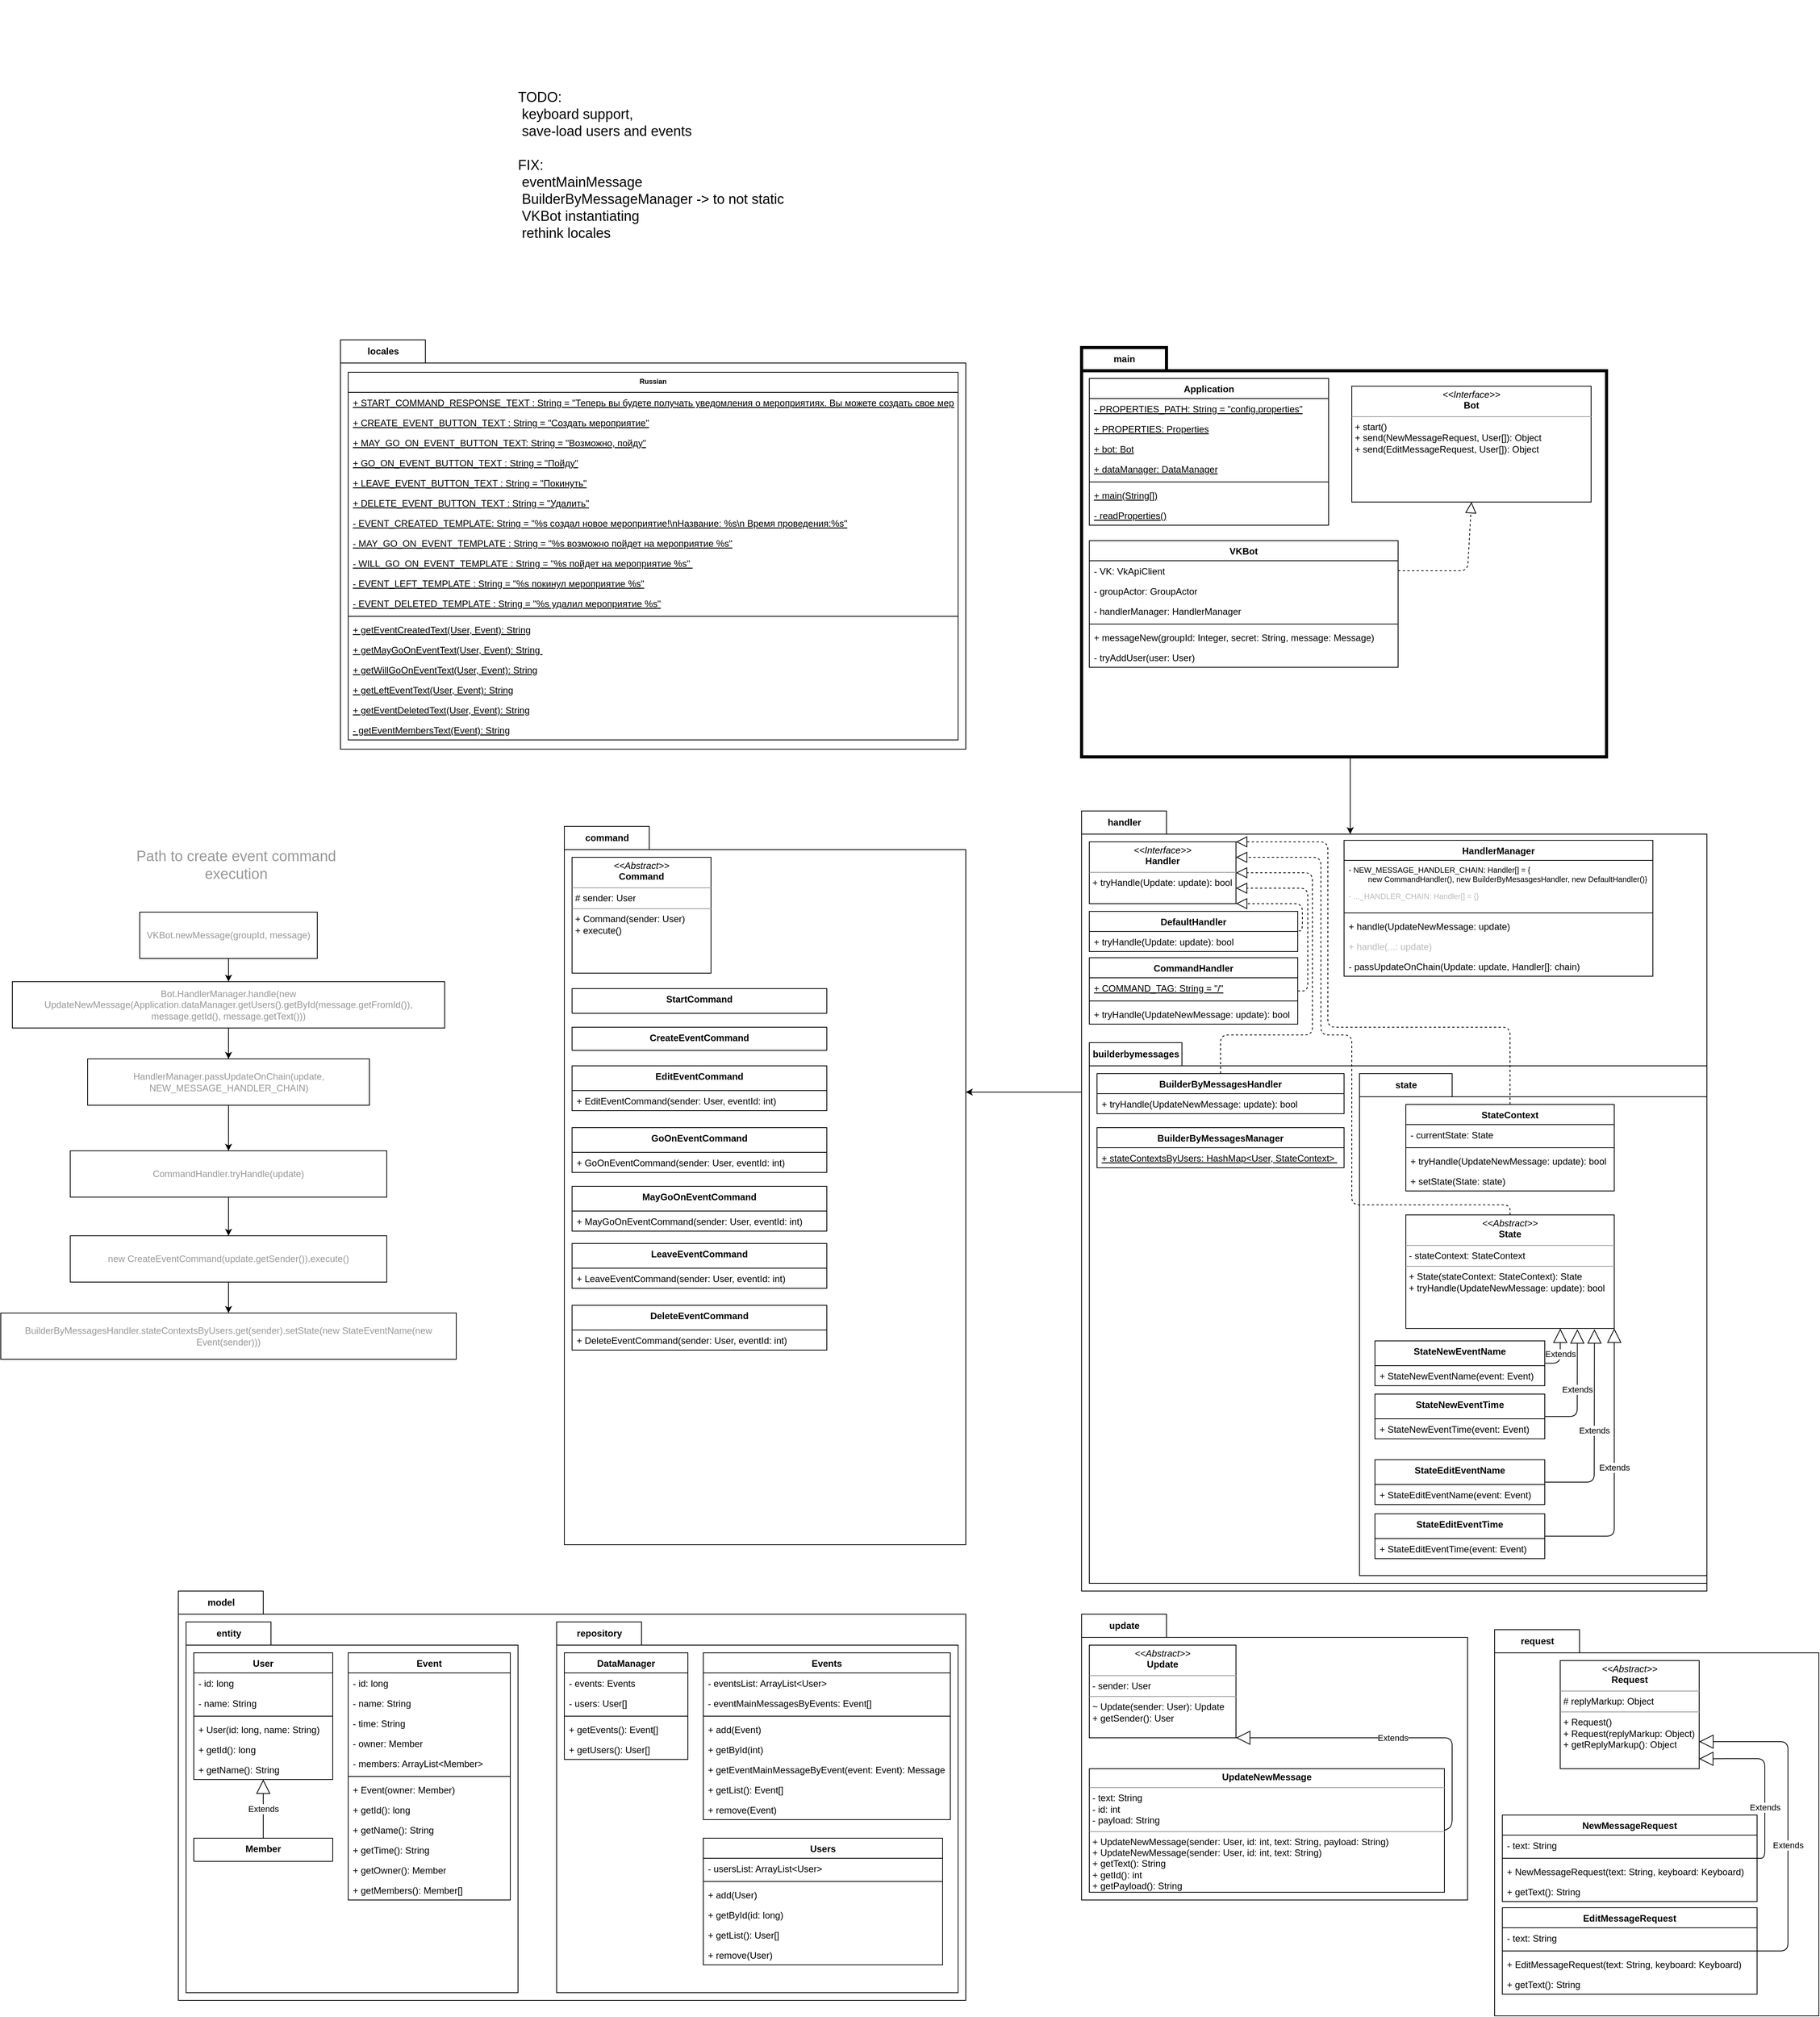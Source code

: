 <mxfile version="14.3.1" type="github">
  <diagram id="Xb4VBxsHIV5QUS3rKN3F" name="Page-1">
    <mxGraphModel dx="1763" dy="3880" grid="1" gridSize="10" guides="1" tooltips="1" connect="1" arrows="1" fold="1" page="1" pageScale="1" pageWidth="827" pageHeight="1169" background="none" math="0" shadow="0">
      <root>
        <mxCell id="0" />
        <mxCell id="1" parent="0" />
        <object label="model" id="UDVTchjKbU1Y_iN-SW1D-1">
          <mxCell style="shape=folder;fontStyle=1;tabWidth=110;tabHeight=30;tabPosition=left;html=1;boundedLbl=1;labelInHeader=1;container=1;collapsible=0;recursiveResize=0;" parent="1" vertex="1">
            <mxGeometry x="-450" y="840" width="1020" height="530" as="geometry" />
          </mxCell>
        </object>
        <mxCell id="UDVTchjKbU1Y_iN-SW1D-7" value="repository" style="shape=folder;fontStyle=1;tabWidth=110;tabHeight=30;tabPosition=left;html=1;boundedLbl=1;labelInHeader=1;container=1;collapsible=0;recursiveResize=0;" parent="UDVTchjKbU1Y_iN-SW1D-1" vertex="1">
          <mxGeometry x="490" y="40" width="520" height="480" as="geometry" />
        </mxCell>
        <mxCell id="UDVTchjKbU1Y_iN-SW1D-129" value="DataManager" style="swimlane;fontStyle=1;align=center;verticalAlign=top;childLayout=stackLayout;horizontal=1;startSize=26;horizontalStack=0;resizeParent=1;resizeParentMax=0;resizeLast=0;collapsible=1;marginBottom=0;strokeWidth=1;gradientColor=none;" parent="UDVTchjKbU1Y_iN-SW1D-7" vertex="1">
          <mxGeometry x="10" y="40" width="160" height="138" as="geometry" />
        </mxCell>
        <mxCell id="UDVTchjKbU1Y_iN-SW1D-130" value="- events: Events" style="text;strokeColor=none;fillColor=none;align=left;verticalAlign=top;spacingLeft=4;spacingRight=4;overflow=hidden;rotatable=0;points=[[0,0.5],[1,0.5]];portConstraint=eastwest;fontStyle=0;" parent="UDVTchjKbU1Y_iN-SW1D-129" vertex="1">
          <mxGeometry y="26" width="160" height="26" as="geometry" />
        </mxCell>
        <mxCell id="UDVTchjKbU1Y_iN-SW1D-131" value="- users: User[]" style="text;strokeColor=none;fillColor=none;align=left;verticalAlign=top;spacingLeft=4;spacingRight=4;overflow=hidden;rotatable=0;points=[[0,0.5],[1,0.5]];portConstraint=eastwest;fontStyle=0;" parent="UDVTchjKbU1Y_iN-SW1D-129" vertex="1">
          <mxGeometry y="52" width="160" height="26" as="geometry" />
        </mxCell>
        <mxCell id="UDVTchjKbU1Y_iN-SW1D-132" value="" style="line;strokeWidth=1;fillColor=none;align=left;verticalAlign=middle;spacingTop=-1;spacingLeft=3;spacingRight=3;rotatable=0;labelPosition=right;points=[];portConstraint=eastwest;" parent="UDVTchjKbU1Y_iN-SW1D-129" vertex="1">
          <mxGeometry y="78" width="160" height="8" as="geometry" />
        </mxCell>
        <mxCell id="UDVTchjKbU1Y_iN-SW1D-133" value="+ getEvents(): Event[]" style="text;strokeColor=none;fillColor=none;align=left;verticalAlign=top;spacingLeft=4;spacingRight=4;overflow=hidden;rotatable=0;points=[[0,0.5],[1,0.5]];portConstraint=eastwest;fontStyle=0;" parent="UDVTchjKbU1Y_iN-SW1D-129" vertex="1">
          <mxGeometry y="86" width="160" height="26" as="geometry" />
        </mxCell>
        <mxCell id="UDVTchjKbU1Y_iN-SW1D-134" value="+ getUsers(): User[]" style="text;strokeColor=none;fillColor=none;align=left;verticalAlign=top;spacingLeft=4;spacingRight=4;overflow=hidden;rotatable=0;points=[[0,0.5],[1,0.5]];portConstraint=eastwest;fontStyle=0;" parent="UDVTchjKbU1Y_iN-SW1D-129" vertex="1">
          <mxGeometry y="112" width="160" height="26" as="geometry" />
        </mxCell>
        <mxCell id="UDVTchjKbU1Y_iN-SW1D-135" value="Events" style="swimlane;fontStyle=1;align=center;verticalAlign=top;childLayout=stackLayout;horizontal=1;startSize=26;horizontalStack=0;resizeParent=1;resizeParentMax=0;resizeLast=0;collapsible=1;marginBottom=0;strokeWidth=1;gradientColor=none;" parent="UDVTchjKbU1Y_iN-SW1D-7" vertex="1">
          <mxGeometry x="190" y="40" width="320" height="216" as="geometry" />
        </mxCell>
        <mxCell id="UDVTchjKbU1Y_iN-SW1D-136" value="- eventsList: ArrayList&lt;User&gt;" style="text;strokeColor=none;fillColor=none;align=left;verticalAlign=top;spacingLeft=4;spacingRight=4;overflow=hidden;rotatable=0;points=[[0,0.5],[1,0.5]];portConstraint=eastwest;fontStyle=0;" parent="UDVTchjKbU1Y_iN-SW1D-135" vertex="1">
          <mxGeometry y="26" width="320" height="26" as="geometry" />
        </mxCell>
        <mxCell id="UDVTchjKbU1Y_iN-SW1D-141" value="- eventMainMessagesByEvents: Event[]" style="text;strokeColor=none;fillColor=none;align=left;verticalAlign=top;spacingLeft=4;spacingRight=4;overflow=hidden;rotatable=0;points=[[0,0.5],[1,0.5]];portConstraint=eastwest;fontStyle=0;labelBorderColor=none;" parent="UDVTchjKbU1Y_iN-SW1D-135" vertex="1">
          <mxGeometry y="52" width="320" height="26" as="geometry" />
        </mxCell>
        <mxCell id="UDVTchjKbU1Y_iN-SW1D-138" value="" style="line;strokeWidth=1;fillColor=none;align=left;verticalAlign=middle;spacingTop=-1;spacingLeft=3;spacingRight=3;rotatable=0;labelPosition=right;points=[];portConstraint=eastwest;" parent="UDVTchjKbU1Y_iN-SW1D-135" vertex="1">
          <mxGeometry y="78" width="320" height="8" as="geometry" />
        </mxCell>
        <mxCell id="UDVTchjKbU1Y_iN-SW1D-139" value="+ add(Event)" style="text;strokeColor=none;fillColor=none;align=left;verticalAlign=top;spacingLeft=4;spacingRight=4;overflow=hidden;rotatable=0;points=[[0,0.5],[1,0.5]];portConstraint=eastwest;fontStyle=0;" parent="UDVTchjKbU1Y_iN-SW1D-135" vertex="1">
          <mxGeometry y="86" width="320" height="26" as="geometry" />
        </mxCell>
        <mxCell id="UDVTchjKbU1Y_iN-SW1D-162" value="+ getById(int)" style="text;strokeColor=none;fillColor=none;align=left;verticalAlign=top;spacingLeft=4;spacingRight=4;overflow=hidden;rotatable=0;points=[[0,0.5],[1,0.5]];portConstraint=eastwest;fontStyle=0;" parent="UDVTchjKbU1Y_iN-SW1D-135" vertex="1">
          <mxGeometry y="112" width="320" height="26" as="geometry" />
        </mxCell>
        <mxCell id="UDVTchjKbU1Y_iN-SW1D-163" value="+ getEventMainMessageByEvent(event: Event): Message" style="text;strokeColor=none;fillColor=none;align=left;verticalAlign=top;spacingLeft=4;spacingRight=4;overflow=hidden;rotatable=0;points=[[0,0.5],[1,0.5]];portConstraint=eastwest;fontStyle=0;" parent="UDVTchjKbU1Y_iN-SW1D-135" vertex="1">
          <mxGeometry y="138" width="320" height="26" as="geometry" />
        </mxCell>
        <mxCell id="UDVTchjKbU1Y_iN-SW1D-161" value="+ getList(): Event[]" style="text;strokeColor=none;fillColor=none;align=left;verticalAlign=top;spacingLeft=4;spacingRight=4;overflow=hidden;rotatable=0;points=[[0,0.5],[1,0.5]];portConstraint=eastwest;fontStyle=0;" parent="UDVTchjKbU1Y_iN-SW1D-135" vertex="1">
          <mxGeometry y="164" width="320" height="26" as="geometry" />
        </mxCell>
        <mxCell id="UDVTchjKbU1Y_iN-SW1D-143" value="+ remove(Event)" style="text;strokeColor=none;fillColor=none;align=left;verticalAlign=top;spacingLeft=4;spacingRight=4;overflow=hidden;rotatable=0;points=[[0,0.5],[1,0.5]];portConstraint=eastwest;fontStyle=0;" parent="UDVTchjKbU1Y_iN-SW1D-135" vertex="1">
          <mxGeometry y="190" width="320" height="26" as="geometry" />
        </mxCell>
        <mxCell id="UDVTchjKbU1Y_iN-SW1D-145" value="Users" style="swimlane;fontStyle=1;align=center;verticalAlign=top;childLayout=stackLayout;horizontal=1;startSize=26;horizontalStack=0;resizeParent=1;resizeParentMax=0;resizeLast=0;collapsible=1;marginBottom=0;strokeWidth=1;gradientColor=none;" parent="UDVTchjKbU1Y_iN-SW1D-7" vertex="1">
          <mxGeometry x="190" y="280" width="310" height="164" as="geometry" />
        </mxCell>
        <mxCell id="UDVTchjKbU1Y_iN-SW1D-146" value="- usersList: ArrayList&lt;User&gt;" style="text;strokeColor=none;fillColor=none;align=left;verticalAlign=top;spacingLeft=4;spacingRight=4;overflow=hidden;rotatable=0;points=[[0,0.5],[1,0.5]];portConstraint=eastwest;fontStyle=0;" parent="UDVTchjKbU1Y_iN-SW1D-145" vertex="1">
          <mxGeometry y="26" width="310" height="26" as="geometry" />
        </mxCell>
        <mxCell id="UDVTchjKbU1Y_iN-SW1D-148" value="" style="line;strokeWidth=1;fillColor=none;align=left;verticalAlign=middle;spacingTop=-1;spacingLeft=3;spacingRight=3;rotatable=0;labelPosition=right;points=[];portConstraint=eastwest;" parent="UDVTchjKbU1Y_iN-SW1D-145" vertex="1">
          <mxGeometry y="52" width="310" height="8" as="geometry" />
        </mxCell>
        <mxCell id="UDVTchjKbU1Y_iN-SW1D-149" value="+ add(User)" style="text;strokeColor=none;fillColor=none;align=left;verticalAlign=top;spacingLeft=4;spacingRight=4;overflow=hidden;rotatable=0;points=[[0,0.5],[1,0.5]];portConstraint=eastwest;fontStyle=0;" parent="UDVTchjKbU1Y_iN-SW1D-145" vertex="1">
          <mxGeometry y="60" width="310" height="26" as="geometry" />
        </mxCell>
        <mxCell id="UDVTchjKbU1Y_iN-SW1D-155" value="+ getById(id: long)" style="text;strokeColor=none;fillColor=none;align=left;verticalAlign=top;spacingLeft=4;spacingRight=4;overflow=hidden;rotatable=0;points=[[0,0.5],[1,0.5]];portConstraint=eastwest;fontStyle=0;" parent="UDVTchjKbU1Y_iN-SW1D-145" vertex="1">
          <mxGeometry y="86" width="310" height="26" as="geometry" />
        </mxCell>
        <mxCell id="UDVTchjKbU1Y_iN-SW1D-160" value="+ getList(): User[]" style="text;strokeColor=none;fillColor=none;align=left;verticalAlign=top;spacingLeft=4;spacingRight=4;overflow=hidden;rotatable=0;points=[[0,0.5],[1,0.5]];portConstraint=eastwest;fontStyle=0;" parent="UDVTchjKbU1Y_iN-SW1D-145" vertex="1">
          <mxGeometry y="112" width="310" height="26" as="geometry" />
        </mxCell>
        <mxCell id="UDVTchjKbU1Y_iN-SW1D-152" value="+ remove(User)" style="text;strokeColor=none;fillColor=none;align=left;verticalAlign=top;spacingLeft=4;spacingRight=4;overflow=hidden;rotatable=0;points=[[0,0.5],[1,0.5]];portConstraint=eastwest;fontStyle=0;" parent="UDVTchjKbU1Y_iN-SW1D-145" vertex="1">
          <mxGeometry y="138" width="310" height="26" as="geometry" />
        </mxCell>
        <mxCell id="UDVTchjKbU1Y_iN-SW1D-6" value="entity" style="shape=folder;fontStyle=1;tabWidth=110;tabHeight=30;tabPosition=left;html=1;boundedLbl=1;labelInHeader=1;container=1;collapsible=0;recursiveResize=0;" parent="UDVTchjKbU1Y_iN-SW1D-1" vertex="1">
          <mxGeometry x="10" y="40" width="430" height="480" as="geometry" />
        </mxCell>
        <mxCell id="UDVTchjKbU1Y_iN-SW1D-54" value="User" style="swimlane;fontStyle=1;align=center;verticalAlign=top;childLayout=stackLayout;horizontal=1;startSize=26;horizontalStack=0;resizeParent=1;resizeParentMax=0;resizeLast=0;collapsible=1;marginBottom=0;strokeWidth=1;gradientColor=none;" parent="UDVTchjKbU1Y_iN-SW1D-6" vertex="1">
          <mxGeometry x="10" y="40" width="180" height="164" as="geometry" />
        </mxCell>
        <mxCell id="UDVTchjKbU1Y_iN-SW1D-55" value="- id: long" style="text;strokeColor=none;fillColor=none;align=left;verticalAlign=top;spacingLeft=4;spacingRight=4;overflow=hidden;rotatable=0;points=[[0,0.5],[1,0.5]];portConstraint=eastwest;fontStyle=0;" parent="UDVTchjKbU1Y_iN-SW1D-54" vertex="1">
          <mxGeometry y="26" width="180" height="26" as="geometry" />
        </mxCell>
        <mxCell id="UDVTchjKbU1Y_iN-SW1D-59" value="- name: String" style="text;strokeColor=none;fillColor=none;align=left;verticalAlign=top;spacingLeft=4;spacingRight=4;overflow=hidden;rotatable=0;points=[[0,0.5],[1,0.5]];portConstraint=eastwest;fontStyle=0;" parent="UDVTchjKbU1Y_iN-SW1D-54" vertex="1">
          <mxGeometry y="52" width="180" height="26" as="geometry" />
        </mxCell>
        <mxCell id="UDVTchjKbU1Y_iN-SW1D-57" value="" style="line;strokeWidth=1;fillColor=none;align=left;verticalAlign=middle;spacingTop=-1;spacingLeft=3;spacingRight=3;rotatable=0;labelPosition=right;points=[];portConstraint=eastwest;" parent="UDVTchjKbU1Y_iN-SW1D-54" vertex="1">
          <mxGeometry y="78" width="180" height="8" as="geometry" />
        </mxCell>
        <mxCell id="UDVTchjKbU1Y_iN-SW1D-58" value="+ User(id: long, name: String)" style="text;strokeColor=none;fillColor=none;align=left;verticalAlign=top;spacingLeft=4;spacingRight=4;overflow=hidden;rotatable=0;points=[[0,0.5],[1,0.5]];portConstraint=eastwest;fontStyle=0;" parent="UDVTchjKbU1Y_iN-SW1D-54" vertex="1">
          <mxGeometry y="86" width="180" height="26" as="geometry" />
        </mxCell>
        <mxCell id="lEEThv4qRQntToVavxXk-125" value="+ getId(): long" style="text;strokeColor=none;fillColor=none;align=left;verticalAlign=top;spacingLeft=4;spacingRight=4;overflow=hidden;rotatable=0;points=[[0,0.5],[1,0.5]];portConstraint=eastwest;fontStyle=0;" vertex="1" parent="UDVTchjKbU1Y_iN-SW1D-54">
          <mxGeometry y="112" width="180" height="26" as="geometry" />
        </mxCell>
        <mxCell id="UDVTchjKbU1Y_iN-SW1D-62" value="+ getName(): String" style="text;strokeColor=none;fillColor=none;align=left;verticalAlign=top;spacingLeft=4;spacingRight=4;overflow=hidden;rotatable=0;points=[[0,0.5],[1,0.5]];portConstraint=eastwest;fontStyle=0;" parent="UDVTchjKbU1Y_iN-SW1D-54" vertex="1">
          <mxGeometry y="138" width="180" height="26" as="geometry" />
        </mxCell>
        <mxCell id="UDVTchjKbU1Y_iN-SW1D-63" value="Event" style="swimlane;fontStyle=1;align=center;verticalAlign=top;childLayout=stackLayout;horizontal=1;startSize=26;horizontalStack=0;resizeParent=1;resizeParentMax=0;resizeLast=0;collapsible=1;marginBottom=0;strokeWidth=1;gradientColor=none;" parent="UDVTchjKbU1Y_iN-SW1D-6" vertex="1">
          <mxGeometry x="210" y="40" width="210" height="320" as="geometry">
            <mxRectangle x="190" y="40" width="60" height="26" as="alternateBounds" />
          </mxGeometry>
        </mxCell>
        <mxCell id="UDVTchjKbU1Y_iN-SW1D-64" value="- id: long" style="text;strokeColor=none;fillColor=none;align=left;verticalAlign=top;spacingLeft=4;spacingRight=4;overflow=hidden;rotatable=0;points=[[0,0.5],[1,0.5]];portConstraint=eastwest;fontStyle=0;" parent="UDVTchjKbU1Y_iN-SW1D-63" vertex="1">
          <mxGeometry y="26" width="210" height="26" as="geometry" />
        </mxCell>
        <mxCell id="UDVTchjKbU1Y_iN-SW1D-65" value="- name: String" style="text;strokeColor=none;fillColor=none;align=left;verticalAlign=top;spacingLeft=4;spacingRight=4;overflow=hidden;rotatable=0;points=[[0,0.5],[1,0.5]];portConstraint=eastwest;fontStyle=0;" parent="UDVTchjKbU1Y_iN-SW1D-63" vertex="1">
          <mxGeometry y="52" width="210" height="26" as="geometry" />
        </mxCell>
        <mxCell id="UDVTchjKbU1Y_iN-SW1D-69" value="- time: String" style="text;strokeColor=none;fillColor=none;align=left;verticalAlign=top;spacingLeft=4;spacingRight=4;overflow=hidden;rotatable=0;points=[[0,0.5],[1,0.5]];portConstraint=eastwest;fontStyle=0;" parent="UDVTchjKbU1Y_iN-SW1D-63" vertex="1">
          <mxGeometry y="78" width="210" height="26" as="geometry" />
        </mxCell>
        <mxCell id="UDVTchjKbU1Y_iN-SW1D-70" value="- owner: Member" style="text;strokeColor=none;fillColor=none;align=left;verticalAlign=top;spacingLeft=4;spacingRight=4;overflow=hidden;rotatable=0;points=[[0,0.5],[1,0.5]];portConstraint=eastwest;fontStyle=0;" parent="UDVTchjKbU1Y_iN-SW1D-63" vertex="1">
          <mxGeometry y="104" width="210" height="26" as="geometry" />
        </mxCell>
        <mxCell id="UDVTchjKbU1Y_iN-SW1D-90" value="- members: ArrayList&lt;Member&gt;" style="text;strokeColor=none;fillColor=none;align=left;verticalAlign=top;spacingLeft=4;spacingRight=4;overflow=hidden;rotatable=0;points=[[0,0.5],[1,0.5]];portConstraint=eastwest;fontStyle=0;" parent="UDVTchjKbU1Y_iN-SW1D-63" vertex="1">
          <mxGeometry y="130" width="210" height="26" as="geometry" />
        </mxCell>
        <mxCell id="UDVTchjKbU1Y_iN-SW1D-66" value="" style="line;strokeWidth=1;fillColor=none;align=left;verticalAlign=middle;spacingTop=-1;spacingLeft=3;spacingRight=3;rotatable=0;labelPosition=right;points=[];portConstraint=eastwest;" parent="UDVTchjKbU1Y_iN-SW1D-63" vertex="1">
          <mxGeometry y="156" width="210" height="8" as="geometry" />
        </mxCell>
        <UserObject label="+ Event(owner: Member)" tooltip="this.owner = owner;&#xa;this.id = new Random().nextLong();" id="UDVTchjKbU1Y_iN-SW1D-67">
          <mxCell style="text;strokeColor=none;fillColor=none;align=left;verticalAlign=top;spacingLeft=4;spacingRight=4;overflow=hidden;rotatable=0;points=[[0,0.5],[1,0.5]];portConstraint=eastwest;fontStyle=0;" parent="UDVTchjKbU1Y_iN-SW1D-63" vertex="1">
            <mxGeometry y="164" width="210" height="26" as="geometry" />
          </mxCell>
        </UserObject>
        <mxCell id="lEEThv4qRQntToVavxXk-91" value="+ getId(): long" style="text;strokeColor=none;fillColor=none;align=left;verticalAlign=top;spacingLeft=4;spacingRight=4;overflow=hidden;rotatable=0;points=[[0,0.5],[1,0.5]];portConstraint=eastwest;fontStyle=0;" vertex="1" parent="UDVTchjKbU1Y_iN-SW1D-63">
          <mxGeometry y="190" width="210" height="26" as="geometry" />
        </mxCell>
        <mxCell id="UDVTchjKbU1Y_iN-SW1D-68" value="+ getName(): String" style="text;strokeColor=none;fillColor=none;align=left;verticalAlign=top;spacingLeft=4;spacingRight=4;overflow=hidden;rotatable=0;points=[[0,0.5],[1,0.5]];portConstraint=eastwest;fontStyle=0;" parent="UDVTchjKbU1Y_iN-SW1D-63" vertex="1">
          <mxGeometry y="216" width="210" height="26" as="geometry" />
        </mxCell>
        <mxCell id="UDVTchjKbU1Y_iN-SW1D-91" value="+ getTime(): String" style="text;strokeColor=none;fillColor=none;align=left;verticalAlign=top;spacingLeft=4;spacingRight=4;overflow=hidden;rotatable=0;points=[[0,0.5],[1,0.5]];portConstraint=eastwest;fontStyle=0;" parent="UDVTchjKbU1Y_iN-SW1D-63" vertex="1">
          <mxGeometry y="242" width="210" height="26" as="geometry" />
        </mxCell>
        <mxCell id="UDVTchjKbU1Y_iN-SW1D-92" value="+ getOwner(): Member" style="text;strokeColor=none;fillColor=none;align=left;verticalAlign=top;spacingLeft=4;spacingRight=4;overflow=hidden;rotatable=0;points=[[0,0.5],[1,0.5]];portConstraint=eastwest;fontStyle=0;" parent="UDVTchjKbU1Y_iN-SW1D-63" vertex="1">
          <mxGeometry y="268" width="210" height="26" as="geometry" />
        </mxCell>
        <mxCell id="UDVTchjKbU1Y_iN-SW1D-93" value="+ getMembers(): Member[]" style="text;strokeColor=none;fillColor=none;align=left;verticalAlign=top;spacingLeft=4;spacingRight=4;overflow=hidden;rotatable=0;points=[[0,0.5],[1,0.5]];portConstraint=eastwest;fontStyle=0;" parent="UDVTchjKbU1Y_iN-SW1D-63" vertex="1">
          <mxGeometry y="294" width="210" height="26" as="geometry" />
        </mxCell>
        <mxCell id="UDVTchjKbU1Y_iN-SW1D-108" value="Member" style="swimlane;fontStyle=1;align=center;verticalAlign=top;childLayout=stackLayout;horizontal=1;startSize=30;horizontalStack=0;resizeParent=1;resizeParentMax=0;resizeLast=0;collapsible=1;marginBottom=0;strokeWidth=1;gradientColor=none;" parent="UDVTchjKbU1Y_iN-SW1D-6" vertex="1">
          <mxGeometry x="10" y="280" width="180" height="30" as="geometry">
            <mxRectangle x="60" y="250" width="80" height="26" as="alternateBounds" />
          </mxGeometry>
        </mxCell>
        <mxCell id="UDVTchjKbU1Y_iN-SW1D-116" value="Extends" style="endArrow=block;endSize=16;endFill=0;html=1;exitX=0.5;exitY=0;exitDx=0;exitDy=0;entryX=0.5;entryY=1;entryDx=0;entryDy=0;" parent="UDVTchjKbU1Y_iN-SW1D-6" source="UDVTchjKbU1Y_iN-SW1D-108" target="UDVTchjKbU1Y_iN-SW1D-54" edge="1">
          <mxGeometry width="160" relative="1" as="geometry">
            <mxPoint x="150" y="190" as="sourcePoint" />
            <mxPoint x="310" y="190" as="targetPoint" />
          </mxGeometry>
        </mxCell>
        <mxCell id="UDVTchjKbU1Y_iN-SW1D-3" value="command" style="shape=folder;fontStyle=1;tabWidth=110;tabHeight=30;tabPosition=left;html=1;boundedLbl=1;labelInHeader=1;container=1;collapsible=0;recursiveResize=0;" parent="1" vertex="1">
          <mxGeometry x="50" y="-150" width="520" height="930" as="geometry" />
        </mxCell>
        <mxCell id="lEEThv4qRQntToVavxXk-39" value="&lt;p style=&quot;margin: 0px ; margin-top: 4px ; text-align: center&quot;&gt;&lt;i&gt;&amp;lt;&amp;lt;Abstract&amp;gt;&amp;gt;&lt;/i&gt;&lt;br&gt;&lt;b&gt;Command&lt;/b&gt;&lt;/p&gt;&lt;hr size=&quot;1&quot;&gt;&lt;p style=&quot;margin: 0px ; margin-left: 4px&quot;&gt;# sender: User&lt;/p&gt;&lt;hr size=&quot;1&quot;&gt;&lt;p style=&quot;margin: 0px ; margin-left: 4px&quot;&gt;+ Command(sender: User)&lt;br&gt;&lt;/p&gt;&lt;p style=&quot;margin: 0px ; margin-left: 4px&quot;&gt;+ execute()&lt;/p&gt;" style="verticalAlign=top;align=left;overflow=fill;fontSize=12;fontFamily=Helvetica;html=1;strokeWidth=1;gradientColor=none;" vertex="1" parent="UDVTchjKbU1Y_iN-SW1D-3">
          <mxGeometry x="10" y="40" width="180" height="150" as="geometry" />
        </mxCell>
        <mxCell id="lEEThv4qRQntToVavxXk-43" value="StartCommand" style="swimlane;fontStyle=1;align=center;verticalAlign=top;childLayout=stackLayout;horizontal=1;startSize=32;horizontalStack=0;resizeParent=1;resizeParentMax=0;resizeLast=0;collapsible=1;marginBottom=0;" vertex="1" parent="UDVTchjKbU1Y_iN-SW1D-3">
          <mxGeometry x="10" y="210" width="330" height="32" as="geometry">
            <mxRectangle x="20" y="40" width="150" height="32" as="alternateBounds" />
          </mxGeometry>
        </mxCell>
        <UserObject label="CreateEventCommand" tooltip="execute(): &#xa; BuilderByMessagesManager.&#xa;  stateContextsByUser.get(sender).&#xa;  setState(new StateNewEventName(&#xa;  new Event(sender)));" id="lEEThv4qRQntToVavxXk-44">
          <mxCell style="swimlane;fontStyle=1;align=center;verticalAlign=top;childLayout=stackLayout;horizontal=1;startSize=32;horizontalStack=0;resizeParent=1;resizeParentMax=0;resizeLast=0;collapsible=1;marginBottom=0;" vertex="1" parent="UDVTchjKbU1Y_iN-SW1D-3">
            <mxGeometry x="10" y="260" width="330" height="30" as="geometry">
              <mxRectangle x="20" y="40" width="150" height="32" as="alternateBounds" />
            </mxGeometry>
          </mxCell>
        </UserObject>
        <mxCell id="lEEThv4qRQntToVavxXk-63" value="EditEventCommand" style="swimlane;fontStyle=1;align=center;verticalAlign=top;childLayout=stackLayout;horizontal=1;startSize=32;horizontalStack=0;resizeParent=1;resizeParentMax=0;resizeLast=0;collapsible=1;marginBottom=0;" vertex="1" parent="UDVTchjKbU1Y_iN-SW1D-3">
          <mxGeometry x="10" y="310" width="330" height="58" as="geometry">
            <mxRectangle x="20" y="40" width="150" height="32" as="alternateBounds" />
          </mxGeometry>
        </mxCell>
        <mxCell id="lEEThv4qRQntToVavxXk-64" value="+ EditEventCommand(sender: User, eventId: int)" style="text;strokeColor=none;fillColor=none;align=left;verticalAlign=top;spacingLeft=4;spacingRight=4;overflow=hidden;rotatable=0;points=[[0,0.5],[1,0.5]];portConstraint=eastwest;" vertex="1" parent="lEEThv4qRQntToVavxXk-63">
          <mxGeometry y="32" width="330" height="26" as="geometry" />
        </mxCell>
        <mxCell id="lEEThv4qRQntToVavxXk-65" value="GoOnEventCommand" style="swimlane;fontStyle=1;align=center;verticalAlign=top;childLayout=stackLayout;horizontal=1;startSize=32;horizontalStack=0;resizeParent=1;resizeParentMax=0;resizeLast=0;collapsible=1;marginBottom=0;" vertex="1" parent="UDVTchjKbU1Y_iN-SW1D-3">
          <mxGeometry x="10" y="390" width="330" height="58" as="geometry">
            <mxRectangle x="20" y="40" width="150" height="32" as="alternateBounds" />
          </mxGeometry>
        </mxCell>
        <mxCell id="lEEThv4qRQntToVavxXk-66" value="+ GoOnEventCommand(sender: User, eventId: int)" style="text;strokeColor=none;fillColor=none;align=left;verticalAlign=top;spacingLeft=4;spacingRight=4;overflow=hidden;rotatable=0;points=[[0,0.5],[1,0.5]];portConstraint=eastwest;" vertex="1" parent="lEEThv4qRQntToVavxXk-65">
          <mxGeometry y="32" width="330" height="26" as="geometry" />
        </mxCell>
        <mxCell id="lEEThv4qRQntToVavxXk-67" value="MayGoOnEventCommand" style="swimlane;fontStyle=1;align=center;verticalAlign=top;childLayout=stackLayout;horizontal=1;startSize=32;horizontalStack=0;resizeParent=1;resizeParentMax=0;resizeLast=0;collapsible=1;marginBottom=0;" vertex="1" parent="UDVTchjKbU1Y_iN-SW1D-3">
          <mxGeometry x="10" y="466" width="330" height="58" as="geometry">
            <mxRectangle x="20" y="40" width="150" height="32" as="alternateBounds" />
          </mxGeometry>
        </mxCell>
        <mxCell id="lEEThv4qRQntToVavxXk-68" value="+ MayGoOnEventCommand(sender: User, eventId: int)" style="text;strokeColor=none;fillColor=none;align=left;verticalAlign=top;spacingLeft=4;spacingRight=4;overflow=hidden;rotatable=0;points=[[0,0.5],[1,0.5]];portConstraint=eastwest;" vertex="1" parent="lEEThv4qRQntToVavxXk-67">
          <mxGeometry y="32" width="330" height="26" as="geometry" />
        </mxCell>
        <mxCell id="lEEThv4qRQntToVavxXk-69" value="LeaveEventCommand" style="swimlane;fontStyle=1;align=center;verticalAlign=top;childLayout=stackLayout;horizontal=1;startSize=32;horizontalStack=0;resizeParent=1;resizeParentMax=0;resizeLast=0;collapsible=1;marginBottom=0;" vertex="1" parent="UDVTchjKbU1Y_iN-SW1D-3">
          <mxGeometry x="10" y="540" width="330" height="58" as="geometry">
            <mxRectangle x="20" y="40" width="150" height="32" as="alternateBounds" />
          </mxGeometry>
        </mxCell>
        <mxCell id="lEEThv4qRQntToVavxXk-70" value="+ LeaveEventCommand(sender: User, eventId: int)" style="text;strokeColor=none;fillColor=none;align=left;verticalAlign=top;spacingLeft=4;spacingRight=4;overflow=hidden;rotatable=0;points=[[0,0.5],[1,0.5]];portConstraint=eastwest;" vertex="1" parent="lEEThv4qRQntToVavxXk-69">
          <mxGeometry y="32" width="330" height="26" as="geometry" />
        </mxCell>
        <mxCell id="lEEThv4qRQntToVavxXk-71" value="DeleteEventCommand" style="swimlane;fontStyle=1;align=center;verticalAlign=top;childLayout=stackLayout;horizontal=1;startSize=32;horizontalStack=0;resizeParent=1;resizeParentMax=0;resizeLast=0;collapsible=1;marginBottom=0;" vertex="1" parent="UDVTchjKbU1Y_iN-SW1D-3">
          <mxGeometry x="10" y="620" width="330" height="58" as="geometry">
            <mxRectangle x="20" y="40" width="150" height="32" as="alternateBounds" />
          </mxGeometry>
        </mxCell>
        <mxCell id="lEEThv4qRQntToVavxXk-72" value="+ DeleteEventCommand(sender: User, eventId: int)" style="text;strokeColor=none;fillColor=none;align=left;verticalAlign=top;spacingLeft=4;spacingRight=4;overflow=hidden;rotatable=0;points=[[0,0.5],[1,0.5]];portConstraint=eastwest;" vertex="1" parent="lEEThv4qRQntToVavxXk-71">
          <mxGeometry y="32" width="330" height="26" as="geometry" />
        </mxCell>
        <mxCell id="UDVTchjKbU1Y_iN-SW1D-4" value="update" style="shape=folder;fontStyle=1;tabWidth=110;tabHeight=30;tabPosition=left;html=1;boundedLbl=1;labelInHeader=1;container=1;collapsible=0;recursiveResize=0;" parent="1" vertex="1">
          <mxGeometry x="720" y="870" width="500" height="370" as="geometry" />
        </mxCell>
        <mxCell id="UDVTchjKbU1Y_iN-SW1D-234" value="&lt;p style=&quot;margin: 0px ; margin-top: 4px ; text-align: center&quot;&gt;&lt;i&gt;&amp;lt;&amp;lt;Abstract&amp;gt;&amp;gt;&lt;/i&gt;&lt;br&gt;&lt;b&gt;Update&lt;/b&gt;&lt;/p&gt;&lt;hr size=&quot;1&quot;&gt;&lt;p style=&quot;margin: 0px ; margin-left: 4px&quot;&gt;- sender: User&lt;br&gt;&lt;/p&gt;&lt;hr size=&quot;1&quot;&gt;&lt;p style=&quot;margin: 0px ; margin-left: 4px&quot;&gt;~ Update(sender: User): Update&lt;/p&gt;&lt;p style=&quot;margin: 0px ; margin-left: 4px&quot;&gt;+ getSender(): User&lt;/p&gt;" style="verticalAlign=top;align=left;overflow=fill;fontSize=12;fontFamily=Helvetica;html=1;strokeWidth=1;gradientColor=none;" parent="UDVTchjKbU1Y_iN-SW1D-4" vertex="1">
          <mxGeometry x="10" y="40" width="190" height="120" as="geometry" />
        </mxCell>
        <mxCell id="UDVTchjKbU1Y_iN-SW1D-235" value="&lt;p style=&quot;margin: 0px ; margin-top: 4px ; text-align: center&quot;&gt;&lt;b&gt;UpdateNewMessage&lt;/b&gt;&lt;/p&gt;&lt;hr size=&quot;1&quot;&gt;&lt;p style=&quot;margin: 0px ; margin-left: 4px&quot;&gt;&lt;span&gt;- text: String&lt;/span&gt;&lt;br&gt;&lt;/p&gt;&lt;p style=&quot;margin: 0px ; margin-left: 4px&quot;&gt;&lt;span&gt;- id: int&lt;/span&gt;&lt;/p&gt;&lt;p style=&quot;margin: 0px ; margin-left: 4px&quot;&gt;- payload: String&lt;/p&gt;&lt;hr size=&quot;1&quot;&gt;&lt;p style=&quot;margin: 0px ; margin-left: 4px&quot;&gt;&lt;span&gt;+ UpdateNewMessage(sender: User&lt;/span&gt;, id: int,&amp;nbsp;&lt;span&gt;text: String, payload: String)&lt;/span&gt;&lt;/p&gt;&lt;p style=&quot;margin: 0px ; margin-left: 4px&quot;&gt;+ UpdateNewMessage(sender: User, id: int, text: String)&lt;span&gt;&lt;br&gt;&lt;/span&gt;&lt;/p&gt;&lt;p style=&quot;margin: 0px ; margin-left: 4px&quot;&gt;&lt;span&gt;+ getText(): String&lt;/span&gt;&lt;br&gt;&lt;/p&gt;&lt;p style=&quot;margin: 0px ; margin-left: 4px&quot;&gt;&lt;span&gt;+ getId(): int&lt;/span&gt;&lt;/p&gt;&lt;p style=&quot;margin: 0px ; margin-left: 4px&quot;&gt;+ getPayload(): String&lt;/p&gt;" style="verticalAlign=top;align=left;overflow=fill;fontSize=12;fontFamily=Helvetica;html=1;strokeWidth=1;gradientColor=none;" parent="UDVTchjKbU1Y_iN-SW1D-4" vertex="1">
          <mxGeometry x="10" y="200" width="460" height="160" as="geometry" />
        </mxCell>
        <mxCell id="UDVTchjKbU1Y_iN-SW1D-236" value="Extends" style="endArrow=block;endSize=16;endFill=0;html=1;entryX=1;entryY=1;entryDx=0;entryDy=0;exitX=1;exitY=0.5;exitDx=0;exitDy=0;" parent="UDVTchjKbU1Y_iN-SW1D-4" source="UDVTchjKbU1Y_iN-SW1D-235" target="UDVTchjKbU1Y_iN-SW1D-234" edge="1">
          <mxGeometry width="160" relative="1" as="geometry">
            <mxPoint x="162.419" y="760" as="sourcePoint" />
            <mxPoint x="138.226" y="700" as="targetPoint" />
            <Array as="points">
              <mxPoint x="480" y="275" />
              <mxPoint x="480" y="160" />
            </Array>
          </mxGeometry>
        </mxCell>
        <mxCell id="UDVTchjKbU1Y_iN-SW1D-21" style="edgeStyle=orthogonalEdgeStyle;orthogonalLoop=1;jettySize=auto;html=1;" parent="1" source="UDVTchjKbU1Y_iN-SW1D-5" target="UDVTchjKbU1Y_iN-SW1D-3" edge="1">
          <mxGeometry relative="1" as="geometry">
            <Array as="points">
              <mxPoint x="680" y="194" />
              <mxPoint x="680" y="194" />
            </Array>
          </mxGeometry>
        </mxCell>
        <mxCell id="UDVTchjKbU1Y_iN-SW1D-5" value="handler" style="shape=folder;fontStyle=1;tabWidth=110;tabHeight=30;tabPosition=left;html=1;boundedLbl=1;labelInHeader=1;container=1;collapsible=0;recursiveResize=0;" parent="1" vertex="1">
          <mxGeometry x="720" y="-170" width="810" height="1010" as="geometry" />
        </mxCell>
        <mxCell id="UDVTchjKbU1Y_iN-SW1D-26" value="&lt;p style=&quot;margin: 0px ; margin-top: 4px ; text-align: center&quot;&gt;&lt;i&gt;&amp;lt;&amp;lt;Interface&amp;gt;&amp;gt;&lt;/i&gt;&lt;br&gt;&lt;b&gt;Handler&lt;/b&gt;&lt;/p&gt;&lt;hr size=&quot;1&quot;&gt;&lt;p style=&quot;margin: 0px ; margin-left: 4px&quot;&gt;&lt;span&gt;+ tryHandle(Update: update): bool&lt;/span&gt;&lt;br&gt;&lt;/p&gt;" style="verticalAlign=top;align=left;overflow=fill;fontSize=12;fontFamily=Helvetica;html=1;strokeWidth=1;gradientColor=none;" parent="UDVTchjKbU1Y_iN-SW1D-5" vertex="1">
          <mxGeometry x="10" y="40" width="190" height="80" as="geometry" />
        </mxCell>
        <object label="HandlerManager" tooltip="" id="oBsvBSJuGlpAfgV_PUg1-1">
          <mxCell style="swimlane;fontStyle=1;align=center;verticalAlign=top;childLayout=stackLayout;horizontal=1;startSize=26;horizontalStack=0;resizeParent=1;resizeParentMax=0;resizeLast=0;collapsible=1;marginBottom=0;" parent="UDVTchjKbU1Y_iN-SW1D-5" vertex="1">
            <mxGeometry x="340" y="38" width="400" height="176" as="geometry" />
          </mxCell>
        </object>
        <mxCell id="lEEThv4qRQntToVavxXk-19" value="- NEW_MESSAGE_HANDLER_CHAIN: Handler[] = {&#xa;         new CommandHandler(), new BuilderByMesasgesHandler, new DefaultHandler()}" style="text;strokeColor=none;fillColor=none;align=left;verticalAlign=top;spacingLeft=4;spacingRight=4;overflow=hidden;rotatable=0;points=[[0,0.5],[1,0.5]];portConstraint=eastwest;fontSize=10;" vertex="1" parent="oBsvBSJuGlpAfgV_PUg1-1">
          <mxGeometry y="26" width="400" height="34" as="geometry" />
        </mxCell>
        <mxCell id="lEEThv4qRQntToVavxXk-20" value="- ..._HANDLER_CHAIN: Handler[] = {}" style="text;strokeColor=none;fillColor=none;align=left;verticalAlign=top;spacingLeft=4;spacingRight=4;overflow=hidden;rotatable=0;points=[[0,0.5],[1,0.5]];portConstraint=eastwest;fontSize=10;fontColor=#BABABA;" vertex="1" parent="oBsvBSJuGlpAfgV_PUg1-1">
          <mxGeometry y="60" width="400" height="30" as="geometry" />
        </mxCell>
        <mxCell id="oBsvBSJuGlpAfgV_PUg1-3" value="" style="line;strokeWidth=1;fillColor=none;align=left;verticalAlign=middle;spacingTop=-1;spacingLeft=3;spacingRight=3;rotatable=0;labelPosition=right;points=[];portConstraint=eastwest;fontSize=12;" parent="oBsvBSJuGlpAfgV_PUg1-1" vertex="1">
          <mxGeometry y="90" width="400" height="8" as="geometry" />
        </mxCell>
        <UserObject label="+ handle(UpdateNewMessage: update)" tooltip="passUpdateOnChain(update, &#xa;   NEW_MESSAGE_HANDLER_CHAIN);&#xa;" id="oBsvBSJuGlpAfgV_PUg1-4">
          <mxCell style="text;strokeColor=none;fillColor=none;align=left;verticalAlign=top;spacingLeft=4;spacingRight=4;overflow=hidden;rotatable=0;points=[[0,0.5],[1,0.5]];portConstraint=eastwest;" parent="oBsvBSJuGlpAfgV_PUg1-1" vertex="1">
            <mxGeometry y="98" width="400" height="26" as="geometry" />
          </mxCell>
        </UserObject>
        <mxCell id="oBsvBSJuGlpAfgV_PUg1-19" value="+ handle(...: update)" style="text;strokeColor=none;fillColor=none;align=left;verticalAlign=top;spacingLeft=4;spacingRight=4;overflow=hidden;rotatable=0;points=[[0,0.5],[1,0.5]];portConstraint=eastwest;fontColor=#BABABA;" parent="oBsvBSJuGlpAfgV_PUg1-1" vertex="1">
          <mxGeometry y="124" width="400" height="26" as="geometry" />
        </mxCell>
        <UserObject label="- passUpdateOnChain(Update: update, Handler[]: chain)" tooltip="foreach(handler : chain):&#xa;    if(handler.tryHandle(update)):&#xa;      break;" id="lEEThv4qRQntToVavxXk-21">
          <mxCell style="text;strokeColor=none;fillColor=none;align=left;verticalAlign=top;spacingLeft=4;spacingRight=4;overflow=hidden;rotatable=0;points=[[0,0.5],[1,0.5]];portConstraint=eastwest;" vertex="1" parent="oBsvBSJuGlpAfgV_PUg1-1">
            <mxGeometry y="150" width="400" height="26" as="geometry" />
          </mxCell>
        </UserObject>
        <mxCell id="oBsvBSJuGlpAfgV_PUg1-14" value="CommandHandler" style="swimlane;fontStyle=1;align=center;verticalAlign=top;childLayout=stackLayout;horizontal=1;startSize=26;horizontalStack=0;resizeParent=1;resizeParentMax=0;resizeLast=0;collapsible=1;marginBottom=0;" parent="UDVTchjKbU1Y_iN-SW1D-5" vertex="1">
          <mxGeometry x="10" y="190" width="270" height="86" as="geometry" />
        </mxCell>
        <mxCell id="lEEThv4qRQntToVavxXk-27" value="+ COMMAND_TAG: String = &quot;/&quot;" style="text;strokeColor=none;fillColor=none;align=left;verticalAlign=top;spacingLeft=4;spacingRight=4;overflow=hidden;rotatable=0;points=[[0,0.5],[1,0.5]];portConstraint=eastwest;fontStyle=4" vertex="1" parent="oBsvBSJuGlpAfgV_PUg1-14">
          <mxGeometry y="26" width="270" height="26" as="geometry" />
        </mxCell>
        <mxCell id="lEEThv4qRQntToVavxXk-26" value="" style="line;strokeWidth=1;fillColor=none;align=left;verticalAlign=middle;spacingTop=-1;spacingLeft=3;spacingRight=3;rotatable=0;labelPosition=right;points=[];portConstraint=eastwest;fontSize=12;" vertex="1" parent="oBsvBSJuGlpAfgV_PUg1-14">
          <mxGeometry y="52" width="270" height="8" as="geometry" />
        </mxCell>
        <mxCell id="oBsvBSJuGlpAfgV_PUg1-20" value="+ tryHandle(UpdateNewMessage: update): bool" style="text;strokeColor=none;fillColor=none;align=left;verticalAlign=top;spacingLeft=4;spacingRight=4;overflow=hidden;rotatable=0;points=[[0,0.5],[1,0.5]];portConstraint=eastwest;" parent="oBsvBSJuGlpAfgV_PUg1-14" vertex="1">
          <mxGeometry y="60" width="270" height="26" as="geometry" />
        </mxCell>
        <mxCell id="oBsvBSJuGlpAfgV_PUg1-24" value="" style="endArrow=block;dashed=1;endFill=0;endSize=12;html=1;fontColor=#BABABA;entryX=1;entryY=0.75;entryDx=0;entryDy=0;exitX=1;exitY=0.5;exitDx=0;exitDy=0;" parent="UDVTchjKbU1Y_iN-SW1D-5" source="oBsvBSJuGlpAfgV_PUg1-14" target="UDVTchjKbU1Y_iN-SW1D-26" edge="1">
          <mxGeometry width="160" relative="1" as="geometry">
            <mxPoint x="273" y="268" as="sourcePoint" />
            <mxPoint x="200" y="100" as="targetPoint" />
            <Array as="points">
              <mxPoint x="293" y="233" />
              <mxPoint x="293" y="100" />
            </Array>
          </mxGeometry>
        </mxCell>
        <mxCell id="UDVTchjKbU1Y_iN-SW1D-12" value="builderbymessages" style="shape=folder;fontStyle=1;tabWidth=120;tabHeight=30;tabPosition=left;html=1;boundedLbl=1;labelInHeader=1;container=1;collapsible=0;recursiveResize=0;" parent="UDVTchjKbU1Y_iN-SW1D-5" vertex="1">
          <mxGeometry x="10" y="300" width="800" height="700" as="geometry" />
        </mxCell>
        <mxCell id="oBsvBSJuGlpAfgV_PUg1-26" value="BuilderByMessagesHandler" style="swimlane;fontStyle=1;align=center;verticalAlign=top;childLayout=stackLayout;horizontal=1;startSize=26;horizontalStack=0;resizeParent=1;resizeParentMax=0;resizeLast=0;collapsible=1;marginBottom=0;" parent="UDVTchjKbU1Y_iN-SW1D-12" vertex="1">
          <mxGeometry x="10" y="40" width="320" height="52" as="geometry" />
        </mxCell>
        <mxCell id="oBsvBSJuGlpAfgV_PUg1-30" value="+ tryHandle(UpdateNewMessage: update): bool" style="text;strokeColor=none;fillColor=none;align=left;verticalAlign=top;spacingLeft=4;spacingRight=4;overflow=hidden;rotatable=0;points=[[0,0.5],[1,0.5]];portConstraint=eastwest;" parent="oBsvBSJuGlpAfgV_PUg1-26" vertex="1">
          <mxGeometry y="26" width="320" height="26" as="geometry" />
        </mxCell>
        <mxCell id="oBsvBSJuGlpAfgV_PUg1-59" value="state" style="shape=folder;fontStyle=1;tabWidth=120;tabHeight=30;tabPosition=left;html=1;boundedLbl=1;labelInHeader=1;container=1;collapsible=0;recursiveResize=0;" parent="UDVTchjKbU1Y_iN-SW1D-12" vertex="1">
          <mxGeometry x="350" y="40" width="450" height="650" as="geometry" />
        </mxCell>
        <mxCell id="oBsvBSJuGlpAfgV_PUg1-56" value="&lt;p style=&quot;margin: 0px ; margin-top: 4px ; text-align: center&quot;&gt;&lt;i&gt;&amp;lt;&amp;lt;Abstract&amp;gt;&amp;gt;&lt;/i&gt;&lt;br&gt;&lt;b&gt;State&lt;/b&gt;&lt;/p&gt;&lt;hr size=&quot;1&quot;&gt;&lt;p style=&quot;margin: 0px ; margin-left: 4px&quot;&gt;- stateContext: StateContext&lt;br&gt;&lt;/p&gt;&lt;hr size=&quot;1&quot;&gt;&lt;p style=&quot;margin: 0px ; margin-left: 4px&quot;&gt;+ State(stateContext: StateContext): State&lt;br&gt;+ tryHandle(UpdateNewMessage: update): bool&lt;br&gt;&lt;/p&gt;" style="verticalAlign=top;align=left;overflow=fill;fontSize=12;fontFamily=Helvetica;html=1;strokeWidth=1;gradientColor=none;" parent="oBsvBSJuGlpAfgV_PUg1-59" vertex="1">
          <mxGeometry x="60" y="183" width="270" height="147" as="geometry" />
        </mxCell>
        <mxCell id="oBsvBSJuGlpAfgV_PUg1-87" value="StateNewEventName" style="swimlane;fontStyle=1;align=center;verticalAlign=top;childLayout=stackLayout;horizontal=1;startSize=32;horizontalStack=0;resizeParent=1;resizeParentMax=0;resizeLast=0;collapsible=1;marginBottom=0;" parent="oBsvBSJuGlpAfgV_PUg1-59" vertex="1">
          <mxGeometry x="20" y="346.14" width="220" height="58" as="geometry">
            <mxRectangle x="20" y="40" width="150" height="32" as="alternateBounds" />
          </mxGeometry>
        </mxCell>
        <mxCell id="lEEThv4qRQntToVavxXk-79" value="+ StateNewEventName(event: Event)" style="text;strokeColor=none;fillColor=none;align=left;verticalAlign=top;spacingLeft=4;spacingRight=4;overflow=hidden;rotatable=0;points=[[0,0.5],[1,0.5]];portConstraint=eastwest;" vertex="1" parent="oBsvBSJuGlpAfgV_PUg1-87">
          <mxGeometry y="32" width="220" height="26" as="geometry" />
        </mxCell>
        <mxCell id="oBsvBSJuGlpAfgV_PUg1-112" value="Extends" style="endArrow=block;endSize=16;endFill=0;html=1;exitX=1;exitY=0.5;exitDx=0;exitDy=0;entryX=0.741;entryY=1.001;entryDx=0;entryDy=0;entryPerimeter=0;" parent="oBsvBSJuGlpAfgV_PUg1-59" source="oBsvBSJuGlpAfgV_PUg1-87" edge="1" target="oBsvBSJuGlpAfgV_PUg1-56">
          <mxGeometry width="160" relative="1" as="geometry">
            <mxPoint x="180" y="472.14" as="sourcePoint" />
            <mxPoint x="280" y="331.14" as="targetPoint" />
            <Array as="points">
              <mxPoint x="260" y="375" />
            </Array>
          </mxGeometry>
        </mxCell>
        <mxCell id="oBsvBSJuGlpAfgV_PUg1-46" value="StateContext" style="swimlane;fontStyle=1;align=center;verticalAlign=top;childLayout=stackLayout;horizontal=1;startSize=26;horizontalStack=0;resizeParent=1;resizeParentMax=0;resizeLast=0;collapsible=1;marginBottom=0;" parent="oBsvBSJuGlpAfgV_PUg1-59" vertex="1">
          <mxGeometry x="60" y="40" width="270" height="112" as="geometry" />
        </mxCell>
        <mxCell id="oBsvBSJuGlpAfgV_PUg1-47" value="- currentState: State " style="text;strokeColor=none;fillColor=none;align=left;verticalAlign=top;spacingLeft=4;spacingRight=4;overflow=hidden;rotatable=0;points=[[0,0.5],[1,0.5]];portConstraint=eastwest;" parent="oBsvBSJuGlpAfgV_PUg1-46" vertex="1">
          <mxGeometry y="26" width="270" height="26" as="geometry" />
        </mxCell>
        <mxCell id="oBsvBSJuGlpAfgV_PUg1-48" value="" style="line;strokeWidth=1;fillColor=none;align=left;verticalAlign=middle;spacingTop=-1;spacingLeft=3;spacingRight=3;rotatable=0;labelPosition=right;points=[];portConstraint=eastwest;" parent="oBsvBSJuGlpAfgV_PUg1-46" vertex="1">
          <mxGeometry y="52" width="270" height="8" as="geometry" />
        </mxCell>
        <mxCell id="oBsvBSJuGlpAfgV_PUg1-49" value="+ tryHandle(UpdateNewMessage: update): bool" style="text;strokeColor=none;fillColor=none;align=left;verticalAlign=top;spacingLeft=4;spacingRight=4;overflow=hidden;rotatable=0;points=[[0,0.5],[1,0.5]];portConstraint=eastwest;" parent="oBsvBSJuGlpAfgV_PUg1-46" vertex="1">
          <mxGeometry y="60" width="270" height="26" as="geometry" />
        </mxCell>
        <mxCell id="oBsvBSJuGlpAfgV_PUg1-58" value="+ setState(State: state)" style="text;strokeColor=none;fillColor=none;align=left;verticalAlign=top;spacingLeft=4;spacingRight=4;overflow=hidden;rotatable=0;points=[[0,0.5],[1,0.5]];portConstraint=eastwest;" parent="oBsvBSJuGlpAfgV_PUg1-46" vertex="1">
          <mxGeometry y="86" width="270" height="26" as="geometry" />
        </mxCell>
        <mxCell id="lEEThv4qRQntToVavxXk-82" value="StateNewEventTime" style="swimlane;fontStyle=1;align=center;verticalAlign=top;childLayout=stackLayout;horizontal=1;startSize=32;horizontalStack=0;resizeParent=1;resizeParentMax=0;resizeLast=0;collapsible=1;marginBottom=0;" vertex="1" parent="oBsvBSJuGlpAfgV_PUg1-59">
          <mxGeometry x="20" y="415" width="220" height="58" as="geometry">
            <mxRectangle x="20" y="412" width="150" height="32" as="alternateBounds" />
          </mxGeometry>
        </mxCell>
        <mxCell id="lEEThv4qRQntToVavxXk-83" value="+ StateNewEventTime(event: Event)" style="text;strokeColor=none;fillColor=none;align=left;verticalAlign=top;spacingLeft=4;spacingRight=4;overflow=hidden;rotatable=0;points=[[0,0.5],[1,0.5]];portConstraint=eastwest;" vertex="1" parent="lEEThv4qRQntToVavxXk-82">
          <mxGeometry y="32" width="220" height="26" as="geometry" />
        </mxCell>
        <mxCell id="lEEThv4qRQntToVavxXk-84" value="StateEditEventName" style="swimlane;fontStyle=1;align=center;verticalAlign=top;childLayout=stackLayout;horizontal=1;startSize=32;horizontalStack=0;resizeParent=1;resizeParentMax=0;resizeLast=0;collapsible=1;marginBottom=0;" vertex="1" parent="oBsvBSJuGlpAfgV_PUg1-59">
          <mxGeometry x="20" y="500" width="220" height="58" as="geometry">
            <mxRectangle x="20" y="412" width="150" height="32" as="alternateBounds" />
          </mxGeometry>
        </mxCell>
        <mxCell id="lEEThv4qRQntToVavxXk-85" value="+ StateEditEventName(event: Event)" style="text;strokeColor=none;fillColor=none;align=left;verticalAlign=top;spacingLeft=4;spacingRight=4;overflow=hidden;rotatable=0;points=[[0,0.5],[1,0.5]];portConstraint=eastwest;" vertex="1" parent="lEEThv4qRQntToVavxXk-84">
          <mxGeometry y="32" width="220" height="26" as="geometry" />
        </mxCell>
        <mxCell id="lEEThv4qRQntToVavxXk-86" value="StateEditEventTime" style="swimlane;fontStyle=1;align=center;verticalAlign=top;childLayout=stackLayout;horizontal=1;startSize=32;horizontalStack=0;resizeParent=1;resizeParentMax=0;resizeLast=0;collapsible=1;marginBottom=0;" vertex="1" parent="oBsvBSJuGlpAfgV_PUg1-59">
          <mxGeometry x="20" y="570" width="220" height="58" as="geometry">
            <mxRectangle x="20" y="412" width="150" height="32" as="alternateBounds" />
          </mxGeometry>
        </mxCell>
        <mxCell id="lEEThv4qRQntToVavxXk-87" value="+ StateEditEventTime(event: Event)" style="text;strokeColor=none;fillColor=none;align=left;verticalAlign=top;spacingLeft=4;spacingRight=4;overflow=hidden;rotatable=0;points=[[0,0.5],[1,0.5]];portConstraint=eastwest;" vertex="1" parent="lEEThv4qRQntToVavxXk-86">
          <mxGeometry y="32" width="220" height="26" as="geometry" />
        </mxCell>
        <mxCell id="lEEThv4qRQntToVavxXk-88" value="Extends" style="endArrow=block;endSize=16;endFill=0;html=1;exitX=1;exitY=0.5;exitDx=0;exitDy=0;entryX=0.823;entryY=1.007;entryDx=0;entryDy=0;entryPerimeter=0;" edge="1" parent="oBsvBSJuGlpAfgV_PUg1-59" source="lEEThv4qRQntToVavxXk-82" target="oBsvBSJuGlpAfgV_PUg1-56">
          <mxGeometry width="160" relative="1" as="geometry">
            <mxPoint x="250.0" y="385.14" as="sourcePoint" />
            <mxPoint x="270.07" y="340.147" as="targetPoint" />
            <Array as="points">
              <mxPoint x="282" y="444" />
            </Array>
          </mxGeometry>
        </mxCell>
        <mxCell id="lEEThv4qRQntToVavxXk-89" value="Extends" style="endArrow=block;endSize=16;endFill=0;html=1;exitX=1;exitY=0.5;exitDx=0;exitDy=0;entryX=0.905;entryY=1.007;entryDx=0;entryDy=0;entryPerimeter=0;" edge="1" parent="oBsvBSJuGlpAfgV_PUg1-59" source="lEEThv4qRQntToVavxXk-84" target="oBsvBSJuGlpAfgV_PUg1-56">
          <mxGeometry width="160" relative="1" as="geometry">
            <mxPoint x="250.0" y="454" as="sourcePoint" />
            <mxPoint x="292.21" y="341.029" as="targetPoint" />
            <Array as="points">
              <mxPoint x="304" y="529" />
            </Array>
          </mxGeometry>
        </mxCell>
        <mxCell id="lEEThv4qRQntToVavxXk-90" value="Extends" style="endArrow=block;endSize=16;endFill=0;html=1;exitX=1;exitY=0.5;exitDx=0;exitDy=0;entryX=1;entryY=1;entryDx=0;entryDy=0;" edge="1" parent="oBsvBSJuGlpAfgV_PUg1-59" source="lEEThv4qRQntToVavxXk-86" target="oBsvBSJuGlpAfgV_PUg1-56">
          <mxGeometry width="160" relative="1" as="geometry">
            <mxPoint x="250.0" y="539" as="sourcePoint" />
            <mxPoint x="314.35" y="341.029" as="targetPoint" />
            <Array as="points">
              <mxPoint x="330" y="599" />
            </Array>
          </mxGeometry>
        </mxCell>
        <mxCell id="lEEThv4qRQntToVavxXk-74" value="BuilderByMessagesManager" style="swimlane;fontStyle=1;align=center;verticalAlign=top;childLayout=stackLayout;horizontal=1;startSize=26;horizontalStack=0;resizeParent=1;resizeParentMax=0;resizeLast=0;collapsible=1;marginBottom=0;" vertex="1" parent="UDVTchjKbU1Y_iN-SW1D-12">
          <mxGeometry x="10" y="110" width="320" height="52" as="geometry" />
        </mxCell>
        <mxCell id="lEEThv4qRQntToVavxXk-75" value="+ stateContextsByUsers: HashMap&lt;User, StateContext&gt; " style="text;strokeColor=none;fillColor=none;align=left;verticalAlign=top;spacingLeft=4;spacingRight=4;overflow=hidden;rotatable=0;points=[[0,0.5],[1,0.5]];portConstraint=eastwest;fontStyle=4;" vertex="1" parent="lEEThv4qRQntToVavxXk-74">
          <mxGeometry y="26" width="320" height="26" as="geometry" />
        </mxCell>
        <mxCell id="oBsvBSJuGlpAfgV_PUg1-39" value="DefaultHandler" style="swimlane;fontStyle=1;align=center;verticalAlign=top;childLayout=stackLayout;horizontal=1;startSize=26;horizontalStack=0;resizeParent=1;resizeParentMax=0;resizeLast=0;collapsible=1;marginBottom=0;" parent="UDVTchjKbU1Y_iN-SW1D-5" vertex="1">
          <mxGeometry x="10" y="130" width="270" height="52" as="geometry" />
        </mxCell>
        <mxCell id="oBsvBSJuGlpAfgV_PUg1-40" value="+ tryHandle(Update: update): bool" style="text;strokeColor=none;fillColor=none;align=left;verticalAlign=top;spacingLeft=4;spacingRight=4;overflow=hidden;rotatable=0;points=[[0,0.5],[1,0.5]];portConstraint=eastwest;" parent="oBsvBSJuGlpAfgV_PUg1-39" vertex="1">
          <mxGeometry y="26" width="270" height="26" as="geometry" />
        </mxCell>
        <mxCell id="oBsvBSJuGlpAfgV_PUg1-25" value="" style="endArrow=block;dashed=1;endFill=0;endSize=12;html=1;fontColor=#BABABA;exitX=0.5;exitY=0;exitDx=0;exitDy=0;entryX=1;entryY=0.5;entryDx=0;entryDy=0;" parent="UDVTchjKbU1Y_iN-SW1D-5" source="oBsvBSJuGlpAfgV_PUg1-26" target="UDVTchjKbU1Y_iN-SW1D-26" edge="1">
          <mxGeometry width="160" relative="1" as="geometry">
            <mxPoint x="320" y="282" as="sourcePoint" />
            <mxPoint x="200" y="85" as="targetPoint" />
            <Array as="points">
              <mxPoint x="180" y="290" />
              <mxPoint x="299" y="290" />
              <mxPoint x="299" y="80" />
            </Array>
          </mxGeometry>
        </mxCell>
        <mxCell id="oBsvBSJuGlpAfgV_PUg1-41" value="" style="endArrow=block;dashed=1;endFill=0;endSize=12;html=1;fontColor=#BABABA;exitX=1.005;exitY=-0.027;exitDx=0;exitDy=0;exitPerimeter=0;" parent="UDVTchjKbU1Y_iN-SW1D-5" source="oBsvBSJuGlpAfgV_PUg1-40" edge="1">
          <mxGeometry width="160" relative="1" as="geometry">
            <mxPoint x="276" y="219.034" as="sourcePoint" />
            <mxPoint x="200" y="120" as="targetPoint" />
            <Array as="points">
              <mxPoint x="286" y="155" />
              <mxPoint x="286" y="120" />
            </Array>
          </mxGeometry>
        </mxCell>
        <mxCell id="oBsvBSJuGlpAfgV_PUg1-78" value="" style="endArrow=block;dashed=1;endFill=0;endSize=12;html=1;fontColor=#BABABA;exitX=0.5;exitY=0;exitDx=0;exitDy=0;entryX=1;entryY=0;entryDx=0;entryDy=0;" parent="UDVTchjKbU1Y_iN-SW1D-5" source="oBsvBSJuGlpAfgV_PUg1-46" target="UDVTchjKbU1Y_iN-SW1D-26" edge="1">
          <mxGeometry width="160" relative="1" as="geometry">
            <mxPoint x="360.0" y="440" as="sourcePoint" />
            <mxPoint x="210" y="77.5" as="targetPoint" />
            <Array as="points">
              <mxPoint x="555" y="280" />
              <mxPoint x="319" y="280" />
              <mxPoint x="319" y="40" />
            </Array>
          </mxGeometry>
        </mxCell>
        <mxCell id="oBsvBSJuGlpAfgV_PUg1-114" value="" style="endArrow=block;dashed=1;endFill=0;endSize=12;html=1;strokeWidth=1;entryX=1;entryY=0.25;entryDx=0;entryDy=0;exitX=0.5;exitY=0;exitDx=0;exitDy=0;" parent="UDVTchjKbU1Y_iN-SW1D-5" source="oBsvBSJuGlpAfgV_PUg1-56" target="UDVTchjKbU1Y_iN-SW1D-26" edge="1">
          <mxGeometry width="160" relative="1" as="geometry">
            <mxPoint x="290" y="470" as="sourcePoint" />
            <mxPoint x="450" y="470" as="targetPoint" />
            <Array as="points">
              <mxPoint x="555" y="510" />
              <mxPoint x="350" y="510" />
              <mxPoint x="350" y="290" />
              <mxPoint x="310" y="290" />
              <mxPoint x="310" y="60" />
            </Array>
          </mxGeometry>
        </mxCell>
        <mxCell id="UDVTchjKbU1Y_iN-SW1D-16" value="locales" style="shape=folder;fontStyle=1;tabWidth=110;tabHeight=30;tabPosition=left;html=1;boundedLbl=1;labelInHeader=1;container=1;collapsible=0;recursiveResize=0;" parent="1" vertex="1">
          <mxGeometry x="-240" y="-780" width="810" height="530" as="geometry" />
        </mxCell>
        <mxCell id="UDVTchjKbU1Y_iN-SW1D-172" value="Russian" style="swimlane;fontStyle=1;align=center;verticalAlign=top;childLayout=stackLayout;horizontal=1;startSize=26;horizontalStack=0;resizeParent=1;resizeParentMax=0;resizeLast=0;collapsible=1;marginBottom=0;strokeWidth=1;gradientColor=none;fontSize=9;" parent="UDVTchjKbU1Y_iN-SW1D-16" vertex="1">
          <mxGeometry x="10" y="42" width="790" height="476" as="geometry" />
        </mxCell>
        <mxCell id="UDVTchjKbU1Y_iN-SW1D-173" value="+ START_COMMAND_RESPONSE_TEXT : String = &quot;Теперь вы будете получать уведомления о мероприятиях. Вы можете создать свое мероприятие используя кнопку \&quot;Создать мероприятие\&quot;" style="text;strokeColor=none;fillColor=none;align=left;verticalAlign=top;spacingLeft=4;spacingRight=4;overflow=hidden;rotatable=0;points=[[0,0.5],[1,0.5]];portConstraint=eastwest;fontStyle=4;" parent="UDVTchjKbU1Y_iN-SW1D-172" vertex="1">
          <mxGeometry y="26" width="790" height="26" as="geometry" />
        </mxCell>
        <mxCell id="UDVTchjKbU1Y_iN-SW1D-176" value="+ CREATE_EVENT_BUTTON_TEXT : String = &quot;Создать мероприятие&quot;" style="text;strokeColor=none;fillColor=none;align=left;verticalAlign=top;spacingLeft=4;spacingRight=4;overflow=hidden;rotatable=0;points=[[0,0.5],[1,0.5]];portConstraint=eastwest;fontStyle=4;" parent="UDVTchjKbU1Y_iN-SW1D-172" vertex="1">
          <mxGeometry y="52" width="790" height="26" as="geometry" />
        </mxCell>
        <mxCell id="UDVTchjKbU1Y_iN-SW1D-180" value="+ MAY_GO_ON_EVENT_BUTTON_TEXT: String = &quot;Возможно, пойду&quot;" style="text;strokeColor=none;fillColor=none;align=left;verticalAlign=top;spacingLeft=4;spacingRight=4;overflow=hidden;rotatable=0;points=[[0,0.5],[1,0.5]];portConstraint=eastwest;fontStyle=4;" parent="UDVTchjKbU1Y_iN-SW1D-172" vertex="1">
          <mxGeometry y="78" width="790" height="26" as="geometry" />
        </mxCell>
        <mxCell id="UDVTchjKbU1Y_iN-SW1D-179" value="+ GO_ON_EVENT_BUTTON_TEXT : String = &quot;Пойду&quot;" style="text;strokeColor=none;fillColor=none;align=left;verticalAlign=top;spacingLeft=4;spacingRight=4;overflow=hidden;rotatable=0;points=[[0,0.5],[1,0.5]];portConstraint=eastwest;fontStyle=4;" parent="UDVTchjKbU1Y_iN-SW1D-172" vertex="1">
          <mxGeometry y="104" width="790" height="26" as="geometry" />
        </mxCell>
        <mxCell id="UDVTchjKbU1Y_iN-SW1D-178" value="+ LEAVE_EVENT_BUTTON_TEXT : String = &quot;Покинуть&quot;" style="text;strokeColor=none;fillColor=none;align=left;verticalAlign=top;spacingLeft=4;spacingRight=4;overflow=hidden;rotatable=0;points=[[0,0.5],[1,0.5]];portConstraint=eastwest;fontStyle=4;" parent="UDVTchjKbU1Y_iN-SW1D-172" vertex="1">
          <mxGeometry y="130" width="790" height="26" as="geometry" />
        </mxCell>
        <mxCell id="UDVTchjKbU1Y_iN-SW1D-177" value="+ DELETE_EVENT_BUTTON_TEXT : String = &quot;Удалить&quot;" style="text;strokeColor=none;fillColor=none;align=left;verticalAlign=top;spacingLeft=4;spacingRight=4;overflow=hidden;rotatable=0;points=[[0,0.5],[1,0.5]];portConstraint=eastwest;fontStyle=4;" parent="UDVTchjKbU1Y_iN-SW1D-172" vertex="1">
          <mxGeometry y="156" width="790" height="26" as="geometry" />
        </mxCell>
        <mxCell id="UDVTchjKbU1Y_iN-SW1D-184" value="- EVENT_CREATED_TEMPLATE: String = &quot;%s создал новое мероприятие!\nНазвание: %s\n Время проведения:%s&quot;" style="text;strokeColor=none;fillColor=none;align=left;verticalAlign=top;spacingLeft=4;spacingRight=4;overflow=hidden;rotatable=0;points=[[0,0.5],[1,0.5]];portConstraint=eastwest;fontStyle=4;" parent="UDVTchjKbU1Y_iN-SW1D-172" vertex="1">
          <mxGeometry y="182" width="790" height="26" as="geometry" />
        </mxCell>
        <mxCell id="UDVTchjKbU1Y_iN-SW1D-182" value="- MAY_GO_ON_EVENT_TEMPLATE : String = &quot;%s возможно пойдет на мероприятие %s&quot;" style="text;strokeColor=none;fillColor=none;align=left;verticalAlign=top;spacingLeft=4;spacingRight=4;overflow=hidden;rotatable=0;points=[[0,0.5],[1,0.5]];portConstraint=eastwest;fontStyle=4;" parent="UDVTchjKbU1Y_iN-SW1D-172" vertex="1">
          <mxGeometry y="208" width="790" height="26" as="geometry" />
        </mxCell>
        <mxCell id="UDVTchjKbU1Y_iN-SW1D-181" value="- WILL_GO_ON_EVENT_TEMPLATE : String = &quot;%s пойдет на мероприятие %s&quot; " style="text;strokeColor=none;fillColor=none;align=left;verticalAlign=top;spacingLeft=4;spacingRight=4;overflow=hidden;rotatable=0;points=[[0,0.5],[1,0.5]];portConstraint=eastwest;fontStyle=4;" parent="UDVTchjKbU1Y_iN-SW1D-172" vertex="1">
          <mxGeometry y="234" width="790" height="26" as="geometry" />
        </mxCell>
        <mxCell id="UDVTchjKbU1Y_iN-SW1D-183" value="- EVENT_LEFT_TEMPLATE : String = &quot;%s покинул мероприятие %s&quot;" style="text;strokeColor=none;fillColor=none;align=left;verticalAlign=top;spacingLeft=4;spacingRight=4;overflow=hidden;rotatable=0;points=[[0,0.5],[1,0.5]];portConstraint=eastwest;fontStyle=4;" parent="UDVTchjKbU1Y_iN-SW1D-172" vertex="1">
          <mxGeometry y="260" width="790" height="26" as="geometry" />
        </mxCell>
        <mxCell id="UDVTchjKbU1Y_iN-SW1D-185" value="- EVENT_DELETED_TEMPLATE : String = &quot;%s удалил мероприятие %s&quot;" style="text;strokeColor=none;fillColor=none;align=left;verticalAlign=top;spacingLeft=4;spacingRight=4;overflow=hidden;rotatable=0;points=[[0,0.5],[1,0.5]];portConstraint=eastwest;fontStyle=4;" parent="UDVTchjKbU1Y_iN-SW1D-172" vertex="1">
          <mxGeometry y="286" width="790" height="26" as="geometry" />
        </mxCell>
        <mxCell id="UDVTchjKbU1Y_iN-SW1D-174" value="" style="line;strokeWidth=1;fillColor=none;align=left;verticalAlign=middle;spacingTop=-1;spacingLeft=3;spacingRight=3;rotatable=0;labelPosition=right;points=[];portConstraint=eastwest;" parent="UDVTchjKbU1Y_iN-SW1D-172" vertex="1">
          <mxGeometry y="312" width="790" height="8" as="geometry" />
        </mxCell>
        <mxCell id="UDVTchjKbU1Y_iN-SW1D-175" value="+ getEventCreatedText(User, Event): String" style="text;strokeColor=none;fillColor=none;align=left;verticalAlign=top;spacingLeft=4;spacingRight=4;overflow=hidden;rotatable=0;points=[[0,0.5],[1,0.5]];portConstraint=eastwest;fontStyle=4;" parent="UDVTchjKbU1Y_iN-SW1D-172" vertex="1">
          <mxGeometry y="320" width="790" height="26" as="geometry" />
        </mxCell>
        <mxCell id="UDVTchjKbU1Y_iN-SW1D-186" value="+ getMayGoOnEventText(User, Event): String " style="text;strokeColor=none;fillColor=none;align=left;verticalAlign=top;spacingLeft=4;spacingRight=4;overflow=hidden;rotatable=0;points=[[0,0.5],[1,0.5]];portConstraint=eastwest;fontStyle=4;" parent="UDVTchjKbU1Y_iN-SW1D-172" vertex="1">
          <mxGeometry y="346" width="790" height="26" as="geometry" />
        </mxCell>
        <mxCell id="UDVTchjKbU1Y_iN-SW1D-189" value="+ getWillGoOnEventText(User, Event): String" style="text;strokeColor=none;fillColor=none;align=left;verticalAlign=top;spacingLeft=4;spacingRight=4;overflow=hidden;rotatable=0;points=[[0,0.5],[1,0.5]];portConstraint=eastwest;fontStyle=4;" parent="UDVTchjKbU1Y_iN-SW1D-172" vertex="1">
          <mxGeometry y="372" width="790" height="26" as="geometry" />
        </mxCell>
        <mxCell id="UDVTchjKbU1Y_iN-SW1D-187" value="+ getLeftEventText(User, Event): String" style="text;strokeColor=none;fillColor=none;align=left;verticalAlign=top;spacingLeft=4;spacingRight=4;overflow=hidden;rotatable=0;points=[[0,0.5],[1,0.5]];portConstraint=eastwest;fontStyle=4;" parent="UDVTchjKbU1Y_iN-SW1D-172" vertex="1">
          <mxGeometry y="398" width="790" height="26" as="geometry" />
        </mxCell>
        <mxCell id="UDVTchjKbU1Y_iN-SW1D-188" value="+ getEventDeletedText(User, Event): String" style="text;strokeColor=none;fillColor=none;align=left;verticalAlign=top;spacingLeft=4;spacingRight=4;overflow=hidden;rotatable=0;points=[[0,0.5],[1,0.5]];portConstraint=eastwest;fontStyle=4;" parent="UDVTchjKbU1Y_iN-SW1D-172" vertex="1">
          <mxGeometry y="424" width="790" height="26" as="geometry" />
        </mxCell>
        <mxCell id="UDVTchjKbU1Y_iN-SW1D-190" value="- getEventMembersText(Event): String" style="text;strokeColor=none;fillColor=none;align=left;verticalAlign=top;spacingLeft=4;spacingRight=4;overflow=hidden;rotatable=0;points=[[0,0.5],[1,0.5]];portConstraint=eastwest;fontStyle=4;" parent="UDVTchjKbU1Y_iN-SW1D-172" vertex="1">
          <mxGeometry y="450" width="790" height="26" as="geometry" />
        </mxCell>
        <mxCell id="UDVTchjKbU1Y_iN-SW1D-17" value="main" style="shape=folder;fontStyle=1;tabWidth=110;tabHeight=30;tabPosition=left;html=1;boundedLbl=1;labelInHeader=1;container=1;collapsible=0;recursiveResize=0;strokeWidth=4;" parent="1" vertex="1">
          <mxGeometry x="720" y="-770" width="680" height="530" as="geometry" />
        </mxCell>
        <mxCell id="UDVTchjKbU1Y_iN-SW1D-43" value="Application" style="swimlane;fontStyle=1;align=center;verticalAlign=top;childLayout=stackLayout;horizontal=1;startSize=26;horizontalStack=0;resizeParent=1;resizeParentMax=0;resizeLast=0;collapsible=1;marginBottom=0;strokeWidth=1;gradientColor=none;" parent="UDVTchjKbU1Y_iN-SW1D-17" vertex="1">
          <mxGeometry x="10" y="40" width="310" height="190" as="geometry" />
        </mxCell>
        <mxCell id="UDVTchjKbU1Y_iN-SW1D-44" value="- PROPERTIES_PATH: String = &quot;config.properties&quot;" style="text;strokeColor=none;fillColor=none;align=left;verticalAlign=top;spacingLeft=4;spacingRight=4;overflow=hidden;rotatable=0;points=[[0,0.5],[1,0.5]];portConstraint=eastwest;fontStyle=4;" parent="UDVTchjKbU1Y_iN-SW1D-43" vertex="1">
          <mxGeometry y="26" width="310" height="26" as="geometry" />
        </mxCell>
        <mxCell id="lEEThv4qRQntToVavxXk-140" value="+ PROPERTIES: Properties" style="text;strokeColor=none;fillColor=none;align=left;verticalAlign=top;spacingLeft=4;spacingRight=4;overflow=hidden;rotatable=0;points=[[0,0.5],[1,0.5]];portConstraint=eastwest;fontStyle=4;" vertex="1" parent="UDVTchjKbU1Y_iN-SW1D-43">
          <mxGeometry y="52" width="310" height="26" as="geometry" />
        </mxCell>
        <mxCell id="UDVTchjKbU1Y_iN-SW1D-47" value="+ bot: Bot" style="text;strokeColor=none;fillColor=none;align=left;verticalAlign=top;spacingLeft=4;spacingRight=4;overflow=hidden;rotatable=0;points=[[0,0.5],[1,0.5]];portConstraint=eastwest;fontStyle=4;" parent="UDVTchjKbU1Y_iN-SW1D-43" vertex="1">
          <mxGeometry y="78" width="310" height="26" as="geometry" />
        </mxCell>
        <mxCell id="lEEThv4qRQntToVavxXk-135" value="+ dataManager: DataManager" style="text;strokeColor=none;fillColor=none;align=left;verticalAlign=top;spacingLeft=4;spacingRight=4;overflow=hidden;rotatable=0;points=[[0,0.5],[1,0.5]];portConstraint=eastwest;fontStyle=4;" vertex="1" parent="UDVTchjKbU1Y_iN-SW1D-43">
          <mxGeometry y="104" width="310" height="26" as="geometry" />
        </mxCell>
        <mxCell id="UDVTchjKbU1Y_iN-SW1D-45" value="" style="line;strokeWidth=1;fillColor=none;align=left;verticalAlign=middle;spacingTop=-1;spacingLeft=3;spacingRight=3;rotatable=0;labelPosition=right;points=[];portConstraint=eastwest;" parent="UDVTchjKbU1Y_iN-SW1D-43" vertex="1">
          <mxGeometry y="130" width="310" height="8" as="geometry" />
        </mxCell>
        <mxCell id="UDVTchjKbU1Y_iN-SW1D-46" value="+ main(String[])&#xa;" style="text;strokeColor=none;fillColor=none;align=left;verticalAlign=top;spacingLeft=4;spacingRight=4;overflow=hidden;rotatable=0;points=[[0,0.5],[1,0.5]];portConstraint=eastwest;fontStyle=4;" parent="UDVTchjKbU1Y_iN-SW1D-43" vertex="1">
          <mxGeometry y="138" width="310" height="26" as="geometry" />
        </mxCell>
        <mxCell id="lEEThv4qRQntToVavxXk-141" value="- readProperties()" style="text;strokeColor=none;fillColor=none;align=left;verticalAlign=top;spacingLeft=4;spacingRight=4;overflow=hidden;rotatable=0;points=[[0,0.5],[1,0.5]];portConstraint=eastwest;fontStyle=4;" vertex="1" parent="UDVTchjKbU1Y_iN-SW1D-43">
          <mxGeometry y="164" width="310" height="26" as="geometry" />
        </mxCell>
        <mxCell id="UDVTchjKbU1Y_iN-SW1D-171" value="&lt;p style=&quot;margin: 0px ; margin-top: 4px ; text-align: center&quot;&gt;&lt;i&gt;&amp;lt;&amp;lt;Interface&amp;gt;&amp;gt;&lt;/i&gt;&lt;br&gt;&lt;b&gt;Bot&lt;/b&gt;&lt;/p&gt;&lt;hr size=&quot;1&quot;&gt;&lt;p style=&quot;margin: 0px ; margin-left: 4px&quot;&gt;+ start()&lt;/p&gt;&lt;p style=&quot;margin: 0px ; margin-left: 4px&quot;&gt;+ send(NewMessageRequest, User[]): Object&lt;/p&gt;&lt;p style=&quot;margin: 0px ; margin-left: 4px&quot;&gt;+ send(EditMessageRequest, User[]): Object&lt;/p&gt;" style="verticalAlign=top;align=left;overflow=fill;fontSize=12;fontFamily=Helvetica;html=1;strokeWidth=1;gradientColor=none;" parent="UDVTchjKbU1Y_iN-SW1D-17" vertex="1">
          <mxGeometry x="350" y="50" width="310" height="150" as="geometry" />
        </mxCell>
        <object label="VKBot" tooltip="" id="lEEThv4qRQntToVavxXk-116">
          <mxCell style="swimlane;fontStyle=1;align=center;verticalAlign=top;childLayout=stackLayout;horizontal=1;startSize=26;horizontalStack=0;resizeParent=1;resizeParentMax=0;resizeLast=0;collapsible=1;marginBottom=0;" vertex="1" parent="UDVTchjKbU1Y_iN-SW1D-17">
            <mxGeometry x="10" y="250" width="400" height="164" as="geometry" />
          </mxCell>
        </object>
        <mxCell id="lEEThv4qRQntToVavxXk-123" value="- VK: VkApiClient&#xa;" style="text;strokeColor=none;fillColor=none;align=left;verticalAlign=top;spacingLeft=4;spacingRight=4;overflow=hidden;rotatable=0;points=[[0,0.5],[1,0.5]];portConstraint=eastwest;" vertex="1" parent="lEEThv4qRQntToVavxXk-116">
          <mxGeometry y="26" width="400" height="26" as="geometry" />
        </mxCell>
        <mxCell id="lEEThv4qRQntToVavxXk-136" value="- groupActor: GroupActor&#xa;" style="text;strokeColor=none;fillColor=none;align=left;verticalAlign=top;spacingLeft=4;spacingRight=4;overflow=hidden;rotatable=0;points=[[0,0.5],[1,0.5]];portConstraint=eastwest;" vertex="1" parent="lEEThv4qRQntToVavxXk-116">
          <mxGeometry y="52" width="400" height="26" as="geometry" />
        </mxCell>
        <mxCell id="lEEThv4qRQntToVavxXk-137" value="- handlerManager: HandlerManager" style="text;strokeColor=none;fillColor=none;align=left;verticalAlign=top;spacingLeft=4;spacingRight=4;overflow=hidden;rotatable=0;points=[[0,0.5],[1,0.5]];portConstraint=eastwest;" vertex="1" parent="lEEThv4qRQntToVavxXk-116">
          <mxGeometry y="78" width="400" height="26" as="geometry" />
        </mxCell>
        <mxCell id="lEEThv4qRQntToVavxXk-119" value="" style="line;strokeWidth=1;fillColor=none;align=left;verticalAlign=middle;spacingTop=-1;spacingLeft=3;spacingRight=3;rotatable=0;labelPosition=right;points=[];portConstraint=eastwest;fontSize=12;" vertex="1" parent="lEEThv4qRQntToVavxXk-116">
          <mxGeometry y="104" width="400" height="8" as="geometry" />
        </mxCell>
        <mxCell id="lEEThv4qRQntToVavxXk-120" value="+ messageNew(groupId: Integer, secret: String, message: Message)" style="text;strokeColor=none;fillColor=none;align=left;verticalAlign=top;spacingLeft=4;spacingRight=4;overflow=hidden;rotatable=0;points=[[0,0.5],[1,0.5]];portConstraint=eastwest;" vertex="1" parent="lEEThv4qRQntToVavxXk-116">
          <mxGeometry y="112" width="400" height="26" as="geometry" />
        </mxCell>
        <mxCell id="lEEThv4qRQntToVavxXk-138" value="- tryAddUser(user: User)" style="text;strokeColor=none;fillColor=none;align=left;verticalAlign=top;spacingLeft=4;spacingRight=4;overflow=hidden;rotatable=0;points=[[0,0.5],[1,0.5]];portConstraint=eastwest;" vertex="1" parent="lEEThv4qRQntToVavxXk-116">
          <mxGeometry y="138" width="400" height="26" as="geometry" />
        </mxCell>
        <mxCell id="lEEThv4qRQntToVavxXk-124" value="" style="endArrow=block;dashed=1;endFill=0;endSize=12;html=1;fontSize=10;fontColor=#BABABA;exitX=1;exitY=0.5;exitDx=0;exitDy=0;entryX=0.5;entryY=1;entryDx=0;entryDy=0;" edge="1" parent="UDVTchjKbU1Y_iN-SW1D-17" source="lEEThv4qRQntToVavxXk-123" target="UDVTchjKbU1Y_iN-SW1D-171">
          <mxGeometry width="160" relative="1" as="geometry">
            <mxPoint x="360" y="480" as="sourcePoint" />
            <mxPoint x="560" y="120" as="targetPoint" />
            <Array as="points">
              <mxPoint x="500" y="289" />
            </Array>
          </mxGeometry>
        </mxCell>
        <mxCell id="UDVTchjKbU1Y_iN-SW1D-24" value="request" style="shape=folder;fontStyle=1;tabWidth=110;tabHeight=30;tabPosition=left;html=1;boundedLbl=1;labelInHeader=1;container=1;collapsible=0;recursiveResize=0;" parent="1" vertex="1">
          <mxGeometry x="1255" y="890" width="420" height="500" as="geometry" />
        </mxCell>
        <mxCell id="UDVTchjKbU1Y_iN-SW1D-201" value="NewMessageRequest" style="swimlane;fontStyle=1;align=center;verticalAlign=top;childLayout=stackLayout;horizontal=1;startSize=26;horizontalStack=0;resizeParent=1;resizeParentMax=0;resizeLast=0;collapsible=1;marginBottom=0;strokeWidth=1;gradientColor=none;" parent="UDVTchjKbU1Y_iN-SW1D-24" vertex="1">
          <mxGeometry x="10" y="240" width="330" height="112" as="geometry" />
        </mxCell>
        <mxCell id="UDVTchjKbU1Y_iN-SW1D-202" value="- text: String" style="text;strokeColor=none;fillColor=none;align=left;verticalAlign=top;spacingLeft=4;spacingRight=4;overflow=hidden;rotatable=0;points=[[0,0.5],[1,0.5]];portConstraint=eastwest;fontStyle=0;" parent="UDVTchjKbU1Y_iN-SW1D-201" vertex="1">
          <mxGeometry y="26" width="330" height="26" as="geometry" />
        </mxCell>
        <mxCell id="UDVTchjKbU1Y_iN-SW1D-203" value="" style="line;strokeWidth=1;fillColor=none;align=left;verticalAlign=middle;spacingTop=-1;spacingLeft=3;spacingRight=3;rotatable=0;labelPosition=right;points=[];portConstraint=eastwest;" parent="UDVTchjKbU1Y_iN-SW1D-201" vertex="1">
          <mxGeometry y="52" width="330" height="8" as="geometry" />
        </mxCell>
        <mxCell id="UDVTchjKbU1Y_iN-SW1D-204" value="+ NewMessageRequest(text: String, keyboard: Keyboard)" style="text;strokeColor=none;fillColor=none;align=left;verticalAlign=top;spacingLeft=4;spacingRight=4;overflow=hidden;rotatable=0;points=[[0,0.5],[1,0.5]];portConstraint=eastwest;fontStyle=0;" parent="UDVTchjKbU1Y_iN-SW1D-201" vertex="1">
          <mxGeometry y="60" width="330" height="26" as="geometry" />
        </mxCell>
        <mxCell id="UDVTchjKbU1Y_iN-SW1D-205" value="+ getText(): String" style="text;strokeColor=none;fillColor=none;align=left;verticalAlign=top;spacingLeft=4;spacingRight=4;overflow=hidden;rotatable=0;points=[[0,0.5],[1,0.5]];portConstraint=eastwest;fontStyle=0;" parent="UDVTchjKbU1Y_iN-SW1D-201" vertex="1">
          <mxGeometry y="86" width="330" height="26" as="geometry" />
        </mxCell>
        <mxCell id="UDVTchjKbU1Y_iN-SW1D-210" value="&lt;p style=&quot;margin: 0px ; margin-top: 4px ; text-align: center&quot;&gt;&lt;i&gt;&amp;lt;&amp;lt;Abstract&amp;gt;&amp;gt;&lt;/i&gt;&lt;br&gt;&lt;b&gt;Request&lt;/b&gt;&lt;/p&gt;&lt;hr size=&quot;1&quot;&gt;&lt;p style=&quot;margin: 0px ; margin-left: 4px&quot;&gt;# replyMarkup: Object&lt;/p&gt;&lt;hr size=&quot;1&quot;&gt;&lt;p style=&quot;margin: 0px ; margin-left: 4px&quot;&gt;+ Request()&lt;br&gt;&lt;/p&gt;&lt;p style=&quot;margin: 0px ; margin-left: 4px&quot;&gt;+ Request(replyMarkup: Object)&lt;/p&gt;&lt;p style=&quot;margin: 0px ; margin-left: 4px&quot;&gt;+ getReplyMarkup(): Object&lt;/p&gt;" style="verticalAlign=top;align=left;overflow=fill;fontSize=12;fontFamily=Helvetica;html=1;strokeWidth=1;gradientColor=none;" parent="UDVTchjKbU1Y_iN-SW1D-24" vertex="1">
          <mxGeometry x="85" y="40" width="180" height="140" as="geometry" />
        </mxCell>
        <mxCell id="UDVTchjKbU1Y_iN-SW1D-225" value="Extends" style="endArrow=block;endSize=16;endFill=0;html=1;exitX=1;exitY=0.5;exitDx=0;exitDy=0;entryX=0.999;entryY=0.909;entryDx=0;entryDy=0;entryPerimeter=0;" parent="UDVTchjKbU1Y_iN-SW1D-24" source="UDVTchjKbU1Y_iN-SW1D-201" target="UDVTchjKbU1Y_iN-SW1D-210" edge="1">
          <mxGeometry x="-0.322" width="160" relative="1" as="geometry">
            <mxPoint x="90" y="-380" as="sourcePoint" />
            <mxPoint x="266" y="167" as="targetPoint" />
            <Array as="points">
              <mxPoint x="350" y="296" />
              <mxPoint x="350" y="167" />
              <mxPoint x="310" y="167" />
            </Array>
            <mxPoint as="offset" />
          </mxGeometry>
        </mxCell>
        <mxCell id="UDVTchjKbU1Y_iN-SW1D-226" value="EditMessageRequest" style="swimlane;fontStyle=1;align=center;verticalAlign=top;childLayout=stackLayout;horizontal=1;startSize=26;horizontalStack=0;resizeParent=1;resizeParentMax=0;resizeLast=0;collapsible=1;marginBottom=0;strokeWidth=1;gradientColor=none;" parent="UDVTchjKbU1Y_iN-SW1D-24" vertex="1">
          <mxGeometry x="10" y="360" width="330" height="112" as="geometry" />
        </mxCell>
        <mxCell id="UDVTchjKbU1Y_iN-SW1D-227" value="- text: String" style="text;strokeColor=none;fillColor=none;align=left;verticalAlign=top;spacingLeft=4;spacingRight=4;overflow=hidden;rotatable=0;points=[[0,0.5],[1,0.5]];portConstraint=eastwest;fontStyle=0;" parent="UDVTchjKbU1Y_iN-SW1D-226" vertex="1">
          <mxGeometry y="26" width="330" height="26" as="geometry" />
        </mxCell>
        <mxCell id="UDVTchjKbU1Y_iN-SW1D-228" value="" style="line;strokeWidth=1;fillColor=none;align=left;verticalAlign=middle;spacingTop=-1;spacingLeft=3;spacingRight=3;rotatable=0;labelPosition=right;points=[];portConstraint=eastwest;" parent="UDVTchjKbU1Y_iN-SW1D-226" vertex="1">
          <mxGeometry y="52" width="330" height="8" as="geometry" />
        </mxCell>
        <mxCell id="UDVTchjKbU1Y_iN-SW1D-229" value="+ EditMessageRequest(text: String, keyboard: Keyboard)" style="text;strokeColor=none;fillColor=none;align=left;verticalAlign=top;spacingLeft=4;spacingRight=4;overflow=hidden;rotatable=0;points=[[0,0.5],[1,0.5]];portConstraint=eastwest;fontStyle=0;" parent="UDVTchjKbU1Y_iN-SW1D-226" vertex="1">
          <mxGeometry y="60" width="330" height="26" as="geometry" />
        </mxCell>
        <mxCell id="UDVTchjKbU1Y_iN-SW1D-230" value="+ getText(): String" style="text;strokeColor=none;fillColor=none;align=left;verticalAlign=top;spacingLeft=4;spacingRight=4;overflow=hidden;rotatable=0;points=[[0,0.5],[1,0.5]];portConstraint=eastwest;fontStyle=0;" parent="UDVTchjKbU1Y_iN-SW1D-226" vertex="1">
          <mxGeometry y="86" width="330" height="26" as="geometry" />
        </mxCell>
        <mxCell id="oBsvBSJuGlpAfgV_PUg1-43" value="Extends" style="endArrow=block;endSize=16;endFill=0;html=1;entryX=1;entryY=0.75;entryDx=0;entryDy=0;exitX=1;exitY=0.5;exitDx=0;exitDy=0;" parent="UDVTchjKbU1Y_iN-SW1D-24" source="UDVTchjKbU1Y_iN-SW1D-226" target="UDVTchjKbU1Y_iN-SW1D-210" edge="1">
          <mxGeometry x="-0.166" width="160" relative="1" as="geometry">
            <mxPoint x="460" y="170" as="sourcePoint" />
            <mxPoint x="460" y="110" as="targetPoint" />
            <Array as="points">
              <mxPoint x="380" y="416" />
              <mxPoint x="380" y="145" />
            </Array>
            <mxPoint as="offset" />
          </mxGeometry>
        </mxCell>
        <mxCell id="oBsvBSJuGlpAfgV_PUg1-81" style="edgeStyle=orthogonalEdgeStyle;orthogonalLoop=1;jettySize=auto;html=1;" parent="1" edge="1">
          <mxGeometry relative="1" as="geometry">
            <mxPoint x="1068" y="-238" as="sourcePoint" />
            <mxPoint x="1068" y="-140" as="targetPoint" />
            <Array as="points">
              <mxPoint x="1068" y="-238" />
              <mxPoint x="1068" y="-137" />
            </Array>
          </mxGeometry>
        </mxCell>
        <mxCell id="lEEThv4qRQntToVavxXk-16" style="edgeStyle=orthogonalEdgeStyle;rounded=0;orthogonalLoop=1;jettySize=auto;html=1;exitX=0.5;exitY=1;exitDx=0;exitDy=0;entryX=0.5;entryY=0;entryDx=0;entryDy=0;fontSize=19;textOpacity=40;" edge="1" parent="1" source="lEEThv4qRQntToVavxXk-6" target="lEEThv4qRQntToVavxXk-7">
          <mxGeometry relative="1" as="geometry" />
        </mxCell>
        <mxCell id="lEEThv4qRQntToVavxXk-6" value="VKBot.newMessage(groupId, message)" style="rounded=0;whiteSpace=wrap;html=1;strokeWidth=1;textOpacity=40;" vertex="1" parent="1">
          <mxGeometry x="-500" y="-39" width="230" height="60" as="geometry" />
        </mxCell>
        <mxCell id="lEEThv4qRQntToVavxXk-126" style="edgeStyle=orthogonalEdgeStyle;rounded=0;orthogonalLoop=1;jettySize=auto;html=1;entryX=0.5;entryY=0;entryDx=0;entryDy=0;fontSize=10;fontColor=#BABABA;" edge="1" parent="1" source="lEEThv4qRQntToVavxXk-7" target="lEEThv4qRQntToVavxXk-12">
          <mxGeometry relative="1" as="geometry" />
        </mxCell>
        <mxCell id="lEEThv4qRQntToVavxXk-7" value="Bot.HandlerManager.handle(new UpdateNewMessage(Application.dataManager.getUsers().getById(message.getFromId()), message.getId(), message.getText()))" style="rounded=0;whiteSpace=wrap;html=1;strokeWidth=1;textOpacity=40;" vertex="1" parent="1">
          <mxGeometry x="-665" y="51" width="560" height="60" as="geometry" />
        </mxCell>
        <mxCell id="lEEThv4qRQntToVavxXk-11" value="Path to create event command execution" style="text;html=1;strokeColor=none;fillColor=none;align=center;verticalAlign=middle;whiteSpace=wrap;rounded=0;fontSize=19;textOpacity=40;" vertex="1" parent="1">
          <mxGeometry x="-525" y="-110" width="300" height="20" as="geometry" />
        </mxCell>
        <mxCell id="lEEThv4qRQntToVavxXk-127" style="edgeStyle=orthogonalEdgeStyle;rounded=0;orthogonalLoop=1;jettySize=auto;html=1;exitX=0.5;exitY=1;exitDx=0;exitDy=0;entryX=0.5;entryY=0;entryDx=0;entryDy=0;fontSize=10;fontColor=#BABABA;" edge="1" parent="1" source="lEEThv4qRQntToVavxXk-12" target="lEEThv4qRQntToVavxXk-13">
          <mxGeometry relative="1" as="geometry" />
        </mxCell>
        <mxCell id="lEEThv4qRQntToVavxXk-12" value="HandlerManager.passUpdateOnChain(update, NEW_MESSAGE_HANDLER_CHAIN)" style="rounded=0;whiteSpace=wrap;html=1;strokeWidth=1;textOpacity=40;" vertex="1" parent="1">
          <mxGeometry x="-567.5" y="151" width="365" height="60" as="geometry" />
        </mxCell>
        <mxCell id="lEEThv4qRQntToVavxXk-129" style="edgeStyle=orthogonalEdgeStyle;rounded=0;orthogonalLoop=1;jettySize=auto;html=1;exitX=0.5;exitY=1;exitDx=0;exitDy=0;entryX=0.5;entryY=0;entryDx=0;entryDy=0;fontSize=10;fontColor=#BABABA;" edge="1" parent="1" source="lEEThv4qRQntToVavxXk-13" target="lEEThv4qRQntToVavxXk-95">
          <mxGeometry relative="1" as="geometry" />
        </mxCell>
        <mxCell id="lEEThv4qRQntToVavxXk-13" value="CommandHandler.tryHandle(update)" style="rounded=0;whiteSpace=wrap;html=1;strokeWidth=1;textOpacity=40;" vertex="1" parent="1">
          <mxGeometry x="-590" y="270" width="410" height="60" as="geometry" />
        </mxCell>
        <mxCell id="lEEThv4qRQntToVavxXk-130" style="edgeStyle=orthogonalEdgeStyle;rounded=0;orthogonalLoop=1;jettySize=auto;html=1;entryX=0.5;entryY=0;entryDx=0;entryDy=0;fontSize=10;fontColor=#BABABA;" edge="1" parent="1" source="lEEThv4qRQntToVavxXk-95" target="lEEThv4qRQntToVavxXk-97">
          <mxGeometry relative="1" as="geometry" />
        </mxCell>
        <mxCell id="lEEThv4qRQntToVavxXk-95" value="new CreateEventCommand(update.getSender()).execute()" style="rounded=0;whiteSpace=wrap;html=1;strokeWidth=1;textOpacity=40;" vertex="1" parent="1">
          <mxGeometry x="-590" y="380" width="410" height="60" as="geometry" />
        </mxCell>
        <mxCell id="lEEThv4qRQntToVavxXk-97" value="BuilderByMessagesHandler.stateContextsByUsers.get(sender).setState(new StateEventName(new Event(sender)))" style="rounded=0;whiteSpace=wrap;html=1;strokeWidth=1;textOpacity=40;" vertex="1" parent="1">
          <mxGeometry x="-680" y="480" width="590" height="60" as="geometry" />
        </mxCell>
        <mxCell id="lEEThv4qRQntToVavxXk-134" value="TODO:&#xa; keyboard support, &#xa; save-load users and events&#xa;&#xa;FIX:&#xa; eventMainMessage&#xa; BuilderByMessageManager -&gt; to not static&#xa; VKBot instantiating&#xa; rethink locales" style="strokeColor=none;shadow=0;gradientColor=none;fontSize=18;align=left;spacing=10;fontColor=#;9E9E9E;verticalAlign=top;spacingTop=100;" vertex="1" parent="1">
          <mxGeometry x="-20" y="-1220" width="450" height="350" as="geometry" />
        </mxCell>
      </root>
    </mxGraphModel>
  </diagram>
</mxfile>
